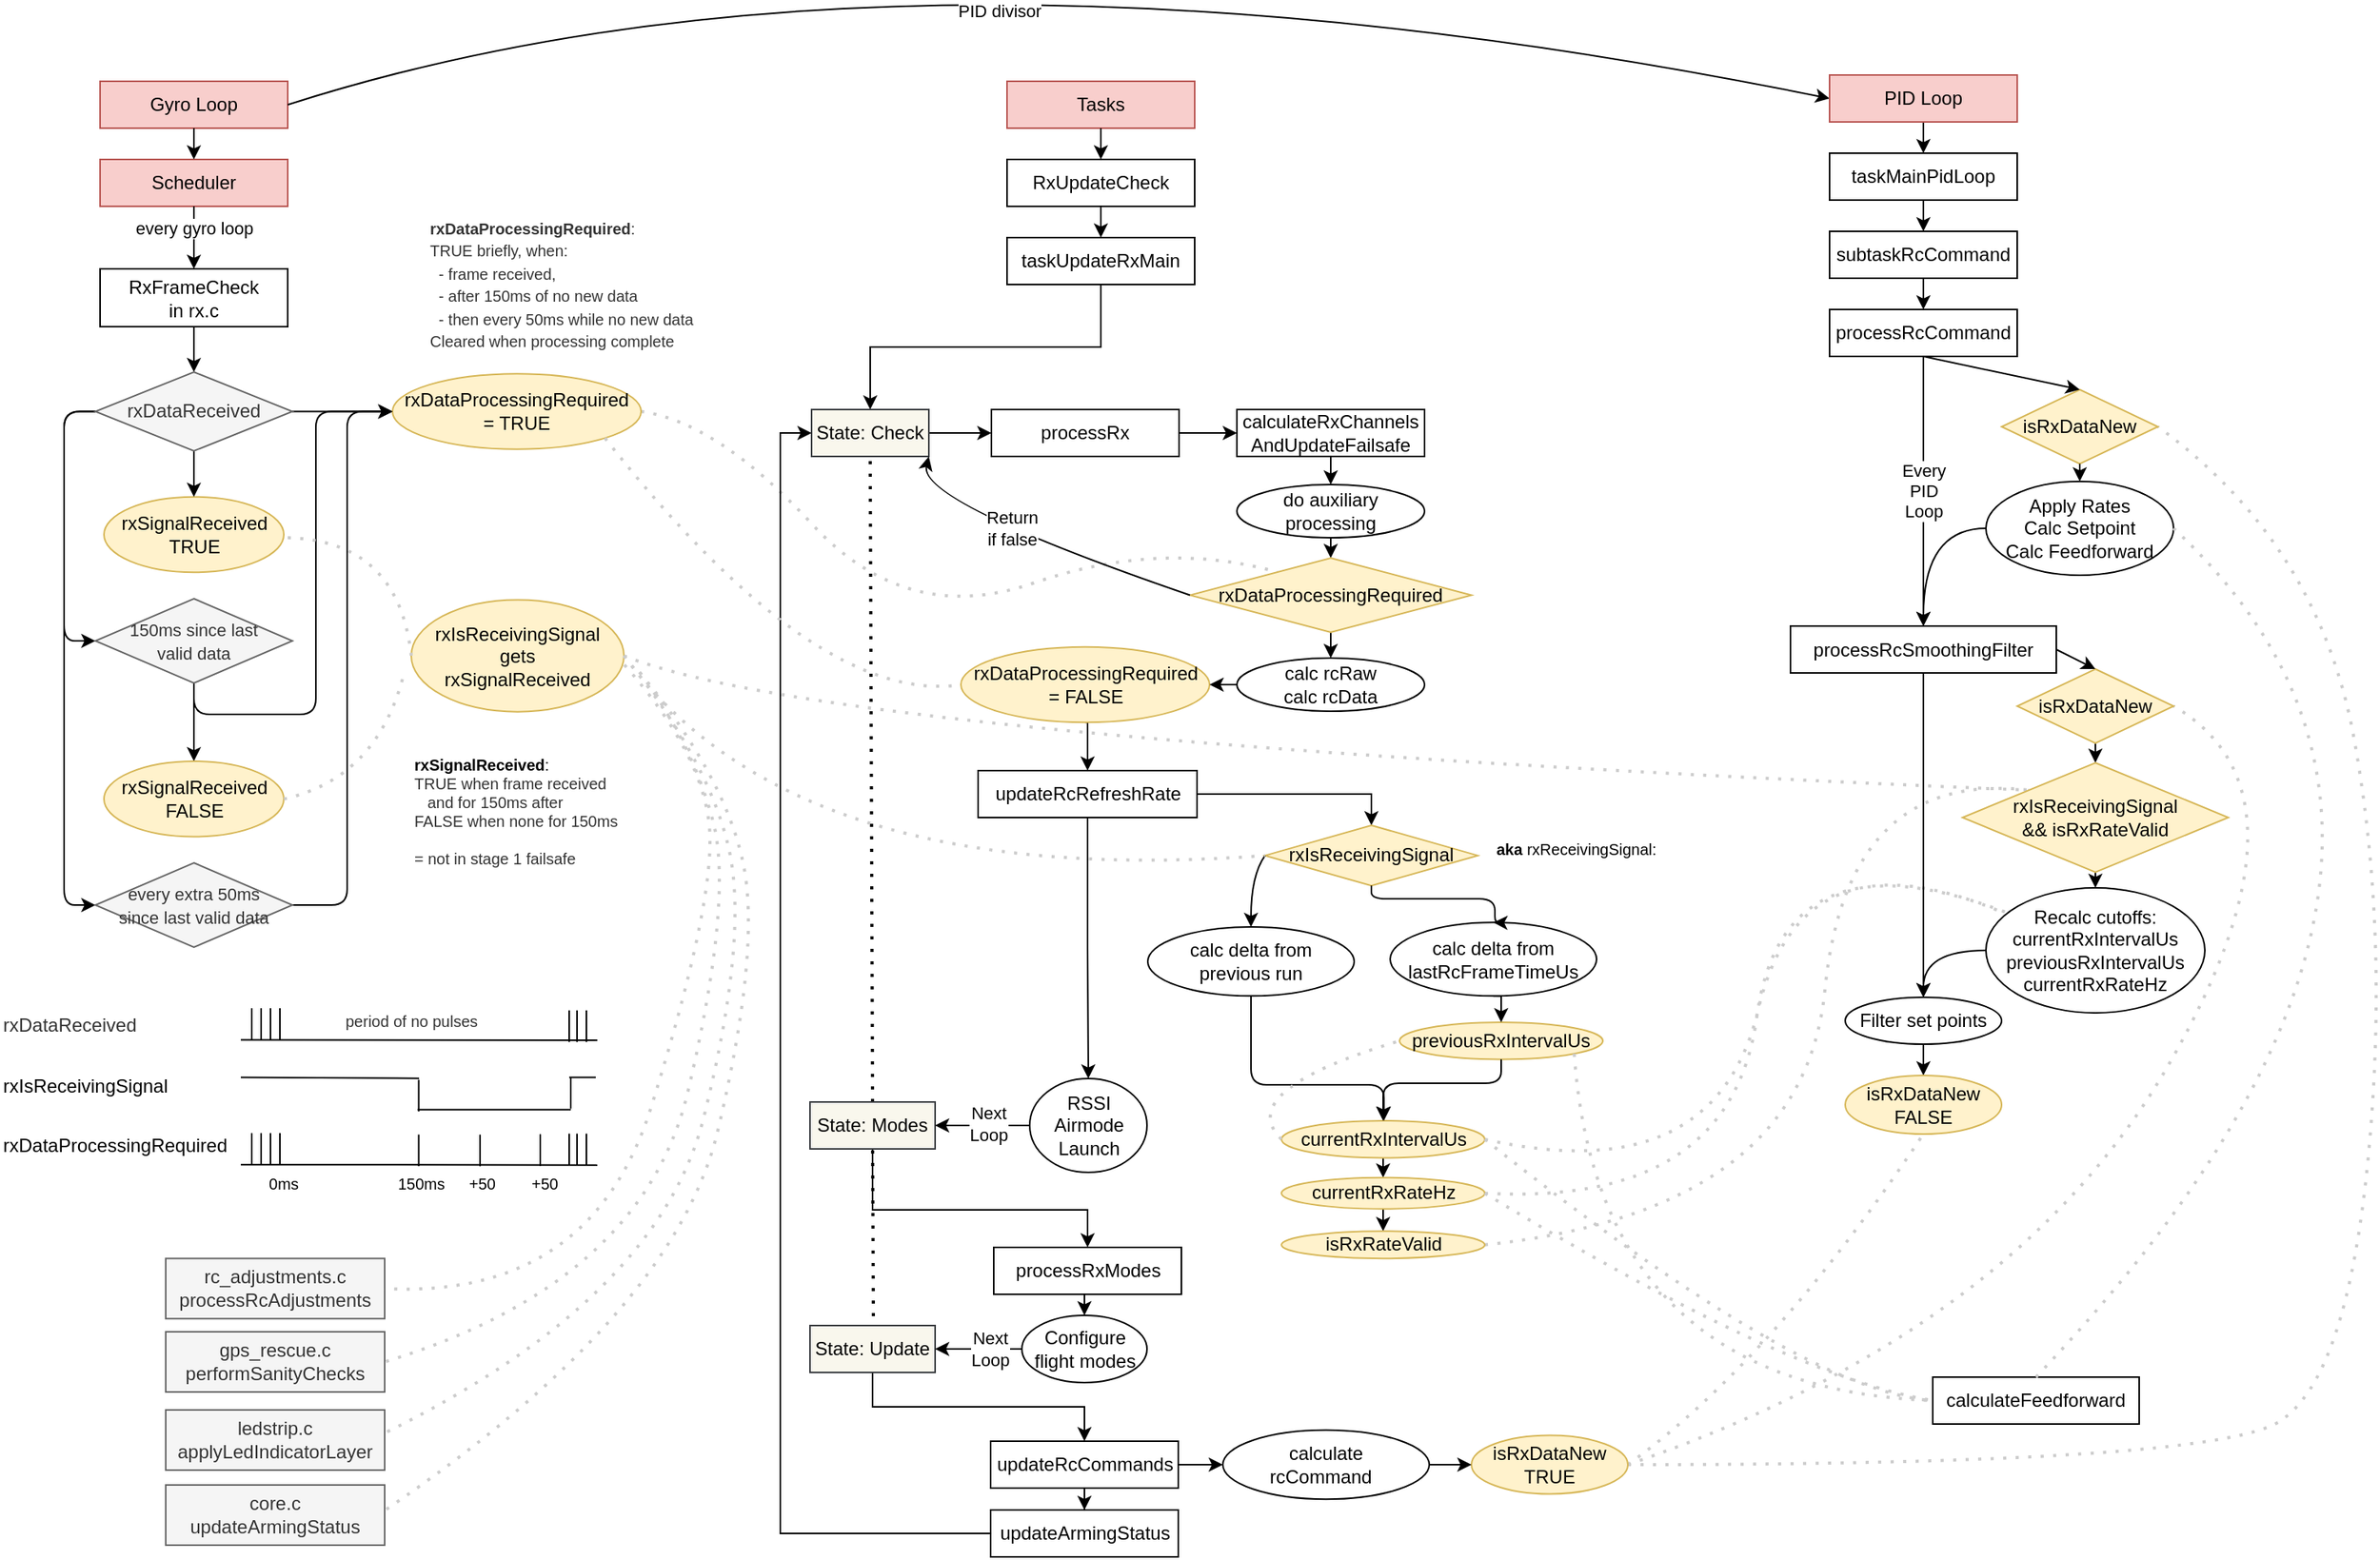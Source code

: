 <mxfile version="24.0.7" type="github">
  <diagram name="Page-1" id="KMM8fj57TMUg_symu8iT">
    <mxGraphModel dx="2573" dy="1227" grid="1" gridSize="10" guides="1" tooltips="1" connect="1" arrows="1" fold="1" page="1" pageScale="1" pageWidth="827" pageHeight="1169" math="0" shadow="0">
      <root>
        <mxCell id="0" />
        <mxCell id="1" parent="0" />
        <mxCell id="TEQ-1widrODL8ZeIn-Gj-2" value="" style="endArrow=none;dashed=1;html=1;dashPattern=1 3;strokeWidth=2;rounded=0;entryX=0.311;entryY=0.189;entryDx=0;entryDy=0;curved=1;strokeColor=#CCCCCC;exitX=1;exitY=0.5;exitDx=0;exitDy=0;entryPerimeter=0;" edge="1" parent="1" source="TEQ-1widrODL8ZeIn-Gj-30" target="TEQ-1widrODL8ZeIn-Gj-47">
          <mxGeometry width="50" height="50" relative="1" as="geometry">
            <mxPoint x="384" y="222" as="sourcePoint" />
            <mxPoint x="680" y="342.5" as="targetPoint" />
            <Array as="points">
              <mxPoint x="445" y="298" />
              <mxPoint x="566" y="429" />
              <mxPoint x="728" y="373" />
            </Array>
          </mxGeometry>
        </mxCell>
        <mxCell id="TEQ-1widrODL8ZeIn-Gj-3" value="Gyro Loop" style="rounded=0;whiteSpace=wrap;html=1;fillColor=#f8cecc;strokeColor=#b85450;" vertex="1" parent="1">
          <mxGeometry x="50" y="80" width="120" height="30" as="geometry" />
        </mxCell>
        <mxCell id="TEQ-1widrODL8ZeIn-Gj-4" value="" style="endArrow=classic;html=1;rounded=0;exitX=1;exitY=0.5;exitDx=0;exitDy=0;entryX=0;entryY=0.5;entryDx=0;entryDy=0;curved=1;" edge="1" parent="1" source="TEQ-1widrODL8ZeIn-Gj-3" target="TEQ-1widrODL8ZeIn-Gj-101">
          <mxGeometry relative="1" as="geometry">
            <mxPoint x="370" y="460" as="sourcePoint" />
            <mxPoint x="470" y="460" as="targetPoint" />
            <Array as="points">
              <mxPoint x="560" y="-30" />
            </Array>
          </mxGeometry>
        </mxCell>
        <mxCell id="TEQ-1widrODL8ZeIn-Gj-5" value="PID divisor" style="edgeLabel;resizable=0;html=1;;align=center;verticalAlign=middle;" connectable="0" vertex="1" parent="TEQ-1widrODL8ZeIn-Gj-4">
          <mxGeometry relative="1" as="geometry">
            <mxPoint x="-33" y="45" as="offset" />
          </mxGeometry>
        </mxCell>
        <mxCell id="TEQ-1widrODL8ZeIn-Gj-6" style="edgeStyle=orthogonalEdgeStyle;rounded=0;orthogonalLoop=1;jettySize=auto;html=1;exitX=0.5;exitY=1;exitDx=0;exitDy=0;" edge="1" parent="1" source="TEQ-1widrODL8ZeIn-Gj-3" target="TEQ-1widrODL8ZeIn-Gj-3">
          <mxGeometry relative="1" as="geometry" />
        </mxCell>
        <mxCell id="TEQ-1widrODL8ZeIn-Gj-7" value="Scheduler" style="rounded=0;whiteSpace=wrap;html=1;fillColor=#f8cecc;strokeColor=#b85450;" vertex="1" parent="1">
          <mxGeometry x="50" y="130" width="120" height="30" as="geometry" />
        </mxCell>
        <mxCell id="TEQ-1widrODL8ZeIn-Gj-8" value="" style="endArrow=classic;html=1;rounded=0;exitX=0.5;exitY=1;exitDx=0;exitDy=0;entryX=0.5;entryY=0;entryDx=0;entryDy=0;" edge="1" parent="1" source="TEQ-1widrODL8ZeIn-Gj-3" target="TEQ-1widrODL8ZeIn-Gj-7">
          <mxGeometry relative="1" as="geometry">
            <mxPoint x="370" y="460" as="sourcePoint" />
            <mxPoint x="470" y="460" as="targetPoint" />
          </mxGeometry>
        </mxCell>
        <mxCell id="TEQ-1widrODL8ZeIn-Gj-9" value="&lt;span style=&quot;caret-color: rgb(0, 0, 0); color: rgb(0, 0, 0); font-family: Helvetica; font-size: 11px; font-style: normal; font-variant-caps: normal; font-weight: 400; letter-spacing: normal; orphans: auto; text-align: center; text-indent: 0px; text-transform: none; white-space: nowrap; widows: auto; word-spacing: 0px; -webkit-text-stroke-width: 0px; background-color: rgb(255, 255, 255); text-decoration: none; display: inline !important; float: none;&quot;&gt;every gyro loop&lt;/span&gt;" style="endArrow=classic;html=1;rounded=0;exitX=0.5;exitY=1;exitDx=0;exitDy=0;entryX=0.5;entryY=0;entryDx=0;entryDy=0;" edge="1" parent="1" source="TEQ-1widrODL8ZeIn-Gj-7" target="TEQ-1widrODL8ZeIn-Gj-11">
          <mxGeometry x="-0.333" relative="1" as="geometry">
            <mxPoint x="370" y="460" as="sourcePoint" />
            <mxPoint x="110" y="200" as="targetPoint" />
            <Array as="points" />
            <mxPoint as="offset" />
          </mxGeometry>
        </mxCell>
        <mxCell id="TEQ-1widrODL8ZeIn-Gj-10" style="edgeStyle=orthogonalEdgeStyle;rounded=0;orthogonalLoop=1;jettySize=auto;html=1;exitX=0.5;exitY=1;exitDx=0;exitDy=0;" edge="1" parent="1" source="TEQ-1widrODL8ZeIn-Gj-11" target="TEQ-1widrODL8ZeIn-Gj-35">
          <mxGeometry relative="1" as="geometry" />
        </mxCell>
        <mxCell id="TEQ-1widrODL8ZeIn-Gj-11" value="RxFrameCheck&lt;div&gt;in rx.c&lt;/div&gt;" style="rounded=0;whiteSpace=wrap;html=1;" vertex="1" parent="1">
          <mxGeometry x="50" y="200" width="120" height="37" as="geometry" />
        </mxCell>
        <mxCell id="TEQ-1widrODL8ZeIn-Gj-12" value="&lt;span style=&quot;text-align: center; font-size: 10px;&quot;&gt;&lt;b&gt;rxSignalReceived&lt;/b&gt;:&lt;/span&gt;&lt;div&gt;&lt;span style=&quot;caret-color: rgb(51, 51, 51); color: rgb(51, 51, 51); font-family: Helvetica; font-style: normal; font-variant-caps: normal; font-weight: 400; letter-spacing: normal; text-indent: 0px; text-transform: none; white-space: normal; word-spacing: 0px; -webkit-text-stroke-width: 0px; text-decoration: none; font-size: 10px;&quot;&gt;TRUE when frame received&lt;/span&gt;&lt;div style=&quot;caret-color: rgb(51, 51, 51); color: rgb(51, 51, 51); font-family: Helvetica; font-style: normal; font-variant-caps: normal; font-weight: 400; letter-spacing: normal; text-indent: 0px; text-transform: none; white-space: normal; word-spacing: 0px; -webkit-text-stroke-width: 0px; text-decoration: none; font-size: 10px;&quot;&gt;&amp;nbsp; &amp;nbsp;and for 150ms after&lt;/div&gt;&lt;div style=&quot;caret-color: rgb(51, 51, 51); color: rgb(51, 51, 51); font-family: Helvetica; font-style: normal; font-variant-caps: normal; font-weight: 400; letter-spacing: normal; text-indent: 0px; text-transform: none; white-space: normal; word-spacing: 0px; -webkit-text-stroke-width: 0px; text-decoration: none; font-size: 10px;&quot;&gt;FALSE when none for 150ms&lt;/div&gt;&lt;/div&gt;&lt;div style=&quot;caret-color: rgb(51, 51, 51); color: rgb(51, 51, 51); font-family: Helvetica; font-style: normal; font-variant-caps: normal; font-weight: 400; letter-spacing: normal; text-indent: 0px; text-transform: none; white-space: normal; word-spacing: 0px; -webkit-text-stroke-width: 0px; text-decoration: none; font-size: 10px;&quot;&gt;&lt;br&gt;&lt;/div&gt;&lt;div style=&quot;caret-color: rgb(51, 51, 51); color: rgb(51, 51, 51); font-family: Helvetica; font-style: normal; font-variant-caps: normal; font-weight: 400; letter-spacing: normal; text-indent: 0px; text-transform: none; white-space: normal; word-spacing: 0px; -webkit-text-stroke-width: 0px; text-decoration: none; font-size: 10px;&quot;&gt;= not in stage 1 failsafe&lt;/div&gt;" style="text;whiteSpace=wrap;html=1;align=left;fontSize=10;" vertex="1" parent="1">
          <mxGeometry x="249" y="505" width="173" height="105" as="geometry" />
        </mxCell>
        <mxCell id="TEQ-1widrODL8ZeIn-Gj-13" value="&lt;span style=&quot;caret-color: rgb(51, 51, 51); color: rgb(51, 51, 51); font-family: Helvetica; font-style: normal; font-variant-caps: normal; letter-spacing: normal; text-align: center; text-indent: 0px; text-transform: none; white-space: normal; word-spacing: 0px; -webkit-text-stroke-width: 0px; text-decoration: none; font-size: 10px;&quot;&gt;&lt;b&gt;rxDataProcessingRequired&lt;/b&gt;&lt;/span&gt;&lt;span style=&quot;caret-color: rgb(51, 51, 51); color: rgb(51, 51, 51); font-family: Helvetica; font-style: normal; font-variant-caps: normal; font-weight: 400; letter-spacing: normal; orphans: auto; text-align: center; text-indent: 0px; text-transform: none; white-space: normal; widows: auto; word-spacing: 0px; -webkit-text-stroke-width: 0px; text-decoration: none; font-size: 10px;&quot;&gt;:&lt;/span&gt;&lt;div&gt;&lt;span style=&quot;caret-color: rgb(51, 51, 51); color: rgb(51, 51, 51); font-family: Helvetica; font-style: normal; font-variant-caps: normal; font-weight: 400; letter-spacing: normal; orphans: auto; text-align: center; text-indent: 0px; text-transform: none; white-space: normal; widows: auto; word-spacing: 0px; -webkit-text-stroke-width: 0px; text-decoration: none; font-size: 10px;&quot;&gt;TRUE briefly, when:&lt;/span&gt;&lt;div&gt;&lt;span style=&quot;caret-color: rgb(51, 51, 51); color: rgb(51, 51, 51); font-family: Helvetica; font-style: normal; font-variant-caps: normal; font-weight: 400; letter-spacing: normal; orphans: auto; text-align: center; text-indent: 0px; text-transform: none; white-space: normal; widows: auto; word-spacing: 0px; -webkit-text-stroke-width: 0px; text-decoration: none; font-size: 10px;&quot;&gt;&amp;nbsp; - frame received,&lt;br&gt;&lt;/span&gt;&lt;div&gt;&lt;span style=&quot;caret-color: rgb(51, 51, 51); color: rgb(51, 51, 51); font-family: Helvetica; font-style: normal; font-variant-caps: normal; font-weight: 400; letter-spacing: normal; orphans: auto; text-align: center; text-indent: 0px; text-transform: none; white-space: normal; widows: auto; word-spacing: 0px; -webkit-text-stroke-width: 0px; text-decoration: none; font-size: 10px;&quot;&gt;&amp;nbsp; - after 150ms of no new data&lt;/span&gt;&lt;/div&gt;&lt;div&gt;&lt;span style=&quot;caret-color: rgb(51, 51, 51); color: rgb(51, 51, 51); font-family: Helvetica; font-style: normal; font-variant-caps: normal; font-weight: 400; letter-spacing: normal; orphans: auto; text-align: center; text-indent: 0px; text-transform: none; white-space: normal; widows: auto; word-spacing: 0px; -webkit-text-stroke-width: 0px; text-decoration: none; font-size: 10px;&quot;&gt;&amp;nbsp; - then every 50ms while no new data&lt;/span&gt;&lt;/div&gt;&lt;/div&gt;&lt;div&gt;&lt;span style=&quot;caret-color: rgb(51, 51, 51); color: rgb(51, 51, 51); font-family: Helvetica; font-style: normal; font-variant-caps: normal; font-weight: 400; letter-spacing: normal; orphans: auto; text-align: center; text-indent: 0px; text-transform: none; white-space: normal; widows: auto; word-spacing: 0px; -webkit-text-stroke-width: 0px; text-decoration: none; font-size: 10px;&quot;&gt;Cleared when processing complete&lt;/span&gt;&lt;/div&gt;&lt;/div&gt;" style="text;whiteSpace=wrap;html=1;" vertex="1" parent="1">
          <mxGeometry x="259" y="160" width="180" height="85" as="geometry" />
        </mxCell>
        <mxCell id="TEQ-1widrODL8ZeIn-Gj-14" value="Tasks" style="rounded=0;whiteSpace=wrap;html=1;fillColor=#f8cecc;strokeColor=#b85450;" vertex="1" parent="1">
          <mxGeometry x="630" y="80" width="120" height="30" as="geometry" />
        </mxCell>
        <mxCell id="TEQ-1widrODL8ZeIn-Gj-15" value="RxUpdateCheck" style="rounded=0;whiteSpace=wrap;html=1;" vertex="1" parent="1">
          <mxGeometry x="630" y="130" width="120" height="30" as="geometry" />
        </mxCell>
        <mxCell id="TEQ-1widrODL8ZeIn-Gj-16" style="edgeStyle=orthogonalEdgeStyle;rounded=0;orthogonalLoop=1;jettySize=auto;html=1;exitX=0.5;exitY=1;exitDx=0;exitDy=0;entryX=0.5;entryY=0;entryDx=0;entryDy=0;" edge="1" parent="1" source="TEQ-1widrODL8ZeIn-Gj-17" target="TEQ-1widrODL8ZeIn-Gj-21">
          <mxGeometry relative="1" as="geometry" />
        </mxCell>
        <mxCell id="TEQ-1widrODL8ZeIn-Gj-17" value="taskUpdateRxMain" style="rounded=0;whiteSpace=wrap;html=1;" vertex="1" parent="1">
          <mxGeometry x="630" y="180" width="120" height="30" as="geometry" />
        </mxCell>
        <mxCell id="TEQ-1widrODL8ZeIn-Gj-18" value="" style="endArrow=classic;html=1;rounded=0;exitX=0.5;exitY=1;exitDx=0;exitDy=0;entryX=0.5;entryY=0;entryDx=0;entryDy=0;" edge="1" parent="1" source="TEQ-1widrODL8ZeIn-Gj-14" target="TEQ-1widrODL8ZeIn-Gj-15">
          <mxGeometry relative="1" as="geometry">
            <mxPoint x="270" y="60" as="sourcePoint" />
            <mxPoint x="270" y="90" as="targetPoint" />
          </mxGeometry>
        </mxCell>
        <mxCell id="TEQ-1widrODL8ZeIn-Gj-19" value="" style="endArrow=classic;html=1;rounded=0;entryX=0.5;entryY=0;entryDx=0;entryDy=0;exitX=0.5;exitY=1;exitDx=0;exitDy=0;" edge="1" parent="1" source="TEQ-1widrODL8ZeIn-Gj-15" target="TEQ-1widrODL8ZeIn-Gj-17">
          <mxGeometry relative="1" as="geometry">
            <mxPoint x="710" y="120" as="sourcePoint" />
            <mxPoint x="700" y="140" as="targetPoint" />
          </mxGeometry>
        </mxCell>
        <mxCell id="TEQ-1widrODL8ZeIn-Gj-20" style="edgeStyle=orthogonalEdgeStyle;rounded=0;orthogonalLoop=1;jettySize=auto;html=1;exitX=1;exitY=0.5;exitDx=0;exitDy=0;entryX=0;entryY=0.5;entryDx=0;entryDy=0;" edge="1" parent="1" source="TEQ-1widrODL8ZeIn-Gj-21" target="TEQ-1widrODL8ZeIn-Gj-23">
          <mxGeometry relative="1" as="geometry" />
        </mxCell>
        <mxCell id="TEQ-1widrODL8ZeIn-Gj-21" value="State: Check" style="rounded=0;whiteSpace=wrap;html=1;fillColor=#f9f7ed;strokeColor=#36393d;" vertex="1" parent="1">
          <mxGeometry x="505" y="290" width="75" height="30" as="geometry" />
        </mxCell>
        <mxCell id="TEQ-1widrODL8ZeIn-Gj-22" style="edgeStyle=orthogonalEdgeStyle;rounded=0;orthogonalLoop=1;jettySize=auto;html=1;exitX=1;exitY=0.5;exitDx=0;exitDy=0;entryX=0;entryY=0.5;entryDx=0;entryDy=0;" edge="1" parent="1" source="TEQ-1widrODL8ZeIn-Gj-23" target="TEQ-1widrODL8ZeIn-Gj-43">
          <mxGeometry relative="1" as="geometry" />
        </mxCell>
        <mxCell id="TEQ-1widrODL8ZeIn-Gj-23" value="processRx" style="rounded=0;whiteSpace=wrap;html=1;" vertex="1" parent="1">
          <mxGeometry x="620" y="290" width="120" height="30" as="geometry" />
        </mxCell>
        <mxCell id="TEQ-1widrODL8ZeIn-Gj-24" value="" style="endArrow=none;dashed=1;html=1;dashPattern=1 3;strokeWidth=2;rounded=0;exitX=0.5;exitY=0;exitDx=0;exitDy=0;entryX=0.5;entryY=1;entryDx=0;entryDy=0;" edge="1" parent="1" source="TEQ-1widrODL8ZeIn-Gj-69" target="TEQ-1widrODL8ZeIn-Gj-21">
          <mxGeometry width="50" height="50" relative="1" as="geometry">
            <mxPoint x="764" y="514" as="sourcePoint" />
            <mxPoint x="814" y="464" as="targetPoint" />
          </mxGeometry>
        </mxCell>
        <mxCell id="TEQ-1widrODL8ZeIn-Gj-25" style="edgeStyle=orthogonalEdgeStyle;rounded=0;orthogonalLoop=1;jettySize=auto;html=1;exitX=0;exitY=0.5;exitDx=0;exitDy=0;entryX=0;entryY=0.5;entryDx=0;entryDy=0;" edge="1" parent="1" source="TEQ-1widrODL8ZeIn-Gj-84" target="TEQ-1widrODL8ZeIn-Gj-21">
          <mxGeometry relative="1" as="geometry" />
        </mxCell>
        <mxCell id="TEQ-1widrODL8ZeIn-Gj-26" value="" style="endArrow=none;dashed=1;html=1;dashPattern=1 3;strokeWidth=2;rounded=0;exitX=1;exitY=0.5;exitDx=0;exitDy=0;curved=1;strokeColor=#CCCCCC;entryX=1;entryY=0.5;entryDx=0;entryDy=0;" edge="1" parent="1" source="TEQ-1widrODL8ZeIn-Gj-85" target="TEQ-1widrODL8ZeIn-Gj-107">
          <mxGeometry width="50" height="50" relative="1" as="geometry">
            <mxPoint x="1010" y="590" as="sourcePoint" />
            <mxPoint x="1335" y="309" as="targetPoint" />
            <Array as="points">
              <mxPoint x="1400" y="965" />
              <mxPoint x="1487" y="910" />
              <mxPoint x="1514" y="626" />
              <mxPoint x="1469" y="376" />
            </Array>
          </mxGeometry>
        </mxCell>
        <mxCell id="TEQ-1widrODL8ZeIn-Gj-27" value="" style="endArrow=none;dashed=1;html=1;dashPattern=1 3;strokeWidth=2;rounded=0;entryX=1;entryY=0.5;entryDx=0;entryDy=0;curved=1;strokeColor=#CCCCCC;exitX=1;exitY=0.5;exitDx=0;exitDy=0;" edge="1" parent="1" source="TEQ-1widrODL8ZeIn-Gj-85" target="TEQ-1widrODL8ZeIn-Gj-119">
          <mxGeometry width="50" height="50" relative="1" as="geometry">
            <mxPoint x="920" y="852" as="sourcePoint" />
            <mxPoint x="1300" y="315" as="targetPoint" />
            <Array as="points">
              <mxPoint x="1275" y="880" />
              <mxPoint x="1472" y="536" />
            </Array>
          </mxGeometry>
        </mxCell>
        <mxCell id="TEQ-1widrODL8ZeIn-Gj-28" value="" style="endArrow=none;dashed=1;html=1;dashPattern=1 3;strokeWidth=2;rounded=0;entryX=0.5;entryY=1;entryDx=0;entryDy=0;curved=1;strokeColor=#CCCCCC;exitX=1;exitY=0.5;exitDx=0;exitDy=0;" edge="1" parent="1" source="TEQ-1widrODL8ZeIn-Gj-85" target="TEQ-1widrODL8ZeIn-Gj-110">
          <mxGeometry width="50" height="50" relative="1" as="geometry">
            <mxPoint x="930" y="862" as="sourcePoint" />
            <mxPoint x="1310" y="494" as="targetPoint" />
            <Array as="points">
              <mxPoint x="1119" y="899" />
            </Array>
          </mxGeometry>
        </mxCell>
        <mxCell id="TEQ-1widrODL8ZeIn-Gj-29" value="rxSignalReceived&lt;div&gt;TRUE&lt;/div&gt;" style="ellipse;whiteSpace=wrap;html=1;fillColor=#fff2cc;strokeColor=#d6b656;" vertex="1" parent="1">
          <mxGeometry x="52.5" y="345.87" width="115" height="48.25" as="geometry" />
        </mxCell>
        <mxCell id="TEQ-1widrODL8ZeIn-Gj-30" value="rxDataProcessingRequired&lt;div&gt;= TRUE&lt;/div&gt;" style="ellipse;whiteSpace=wrap;html=1;fillColor=#fff2cc;strokeColor=#d6b656;" vertex="1" parent="1">
          <mxGeometry x="237" y="267.13" width="159" height="48.25" as="geometry" />
        </mxCell>
        <mxCell id="TEQ-1widrODL8ZeIn-Gj-31" style="edgeStyle=orthogonalEdgeStyle;rounded=0;orthogonalLoop=1;jettySize=auto;html=1;exitX=0.5;exitY=1;exitDx=0;exitDy=0;entryX=0.5;entryY=0;entryDx=0;entryDy=0;" edge="1" parent="1" source="TEQ-1widrODL8ZeIn-Gj-35" target="TEQ-1widrODL8ZeIn-Gj-29">
          <mxGeometry relative="1" as="geometry" />
        </mxCell>
        <mxCell id="TEQ-1widrODL8ZeIn-Gj-32" style="edgeStyle=orthogonalEdgeStyle;rounded=1;orthogonalLoop=1;jettySize=auto;html=1;exitX=0;exitY=0.5;exitDx=0;exitDy=0;entryX=0;entryY=0.5;entryDx=0;entryDy=0;curved=0;" edge="1" parent="1" source="TEQ-1widrODL8ZeIn-Gj-35" target="TEQ-1widrODL8ZeIn-Gj-38">
          <mxGeometry relative="1" as="geometry" />
        </mxCell>
        <mxCell id="TEQ-1widrODL8ZeIn-Gj-33" style="edgeStyle=orthogonalEdgeStyle;rounded=0;orthogonalLoop=1;jettySize=auto;html=1;exitX=1;exitY=0.5;exitDx=0;exitDy=0;entryX=0;entryY=0.5;entryDx=0;entryDy=0;" edge="1" parent="1" source="TEQ-1widrODL8ZeIn-Gj-35" target="TEQ-1widrODL8ZeIn-Gj-30">
          <mxGeometry relative="1" as="geometry" />
        </mxCell>
        <mxCell id="TEQ-1widrODL8ZeIn-Gj-34" style="edgeStyle=orthogonalEdgeStyle;rounded=1;orthogonalLoop=1;jettySize=auto;html=1;exitX=0;exitY=0.5;exitDx=0;exitDy=0;entryX=0;entryY=0.5;entryDx=0;entryDy=0;curved=0;" edge="1" parent="1" source="TEQ-1widrODL8ZeIn-Gj-35" target="TEQ-1widrODL8ZeIn-Gj-41">
          <mxGeometry relative="1" as="geometry" />
        </mxCell>
        <mxCell id="TEQ-1widrODL8ZeIn-Gj-35" value="rxDataReceived" style="rhombus;whiteSpace=wrap;html=1;fillColor=#f5f5f5;fontColor=#333333;strokeColor=#666666;" vertex="1" parent="1">
          <mxGeometry x="47" y="266" width="126" height="50.5" as="geometry" />
        </mxCell>
        <mxCell id="TEQ-1widrODL8ZeIn-Gj-36" style="edgeStyle=orthogonalEdgeStyle;rounded=1;orthogonalLoop=1;jettySize=auto;html=1;exitX=0.5;exitY=1;exitDx=0;exitDy=0;entryX=0;entryY=0.5;entryDx=0;entryDy=0;curved=0;" edge="1" parent="1" source="TEQ-1widrODL8ZeIn-Gj-38" target="TEQ-1widrODL8ZeIn-Gj-30">
          <mxGeometry relative="1" as="geometry">
            <Array as="points">
              <mxPoint x="110" y="485" />
              <mxPoint x="188" y="485" />
              <mxPoint x="188" y="291" />
            </Array>
          </mxGeometry>
        </mxCell>
        <mxCell id="TEQ-1widrODL8ZeIn-Gj-37" style="edgeStyle=orthogonalEdgeStyle;rounded=0;orthogonalLoop=1;jettySize=auto;html=1;exitX=0.5;exitY=1;exitDx=0;exitDy=0;entryX=0.5;entryY=0;entryDx=0;entryDy=0;" edge="1" parent="1" source="TEQ-1widrODL8ZeIn-Gj-38" target="TEQ-1widrODL8ZeIn-Gj-39">
          <mxGeometry relative="1" as="geometry" />
        </mxCell>
        <mxCell id="TEQ-1widrODL8ZeIn-Gj-38" value="&lt;span style=&quot;font-size: 11px; white-space: nowrap;&quot;&gt;150ms since last&lt;/span&gt;&lt;div&gt;&lt;span style=&quot;font-size: 11px; white-space: nowrap;&quot;&gt;valid data&lt;/span&gt;&lt;/div&gt;" style="rhombus;whiteSpace=wrap;html=1;fillColor=#f5f5f5;strokeColor=#666666;fontColor=#333333;" vertex="1" parent="1">
          <mxGeometry x="47" y="411" width="126" height="54" as="geometry" />
        </mxCell>
        <mxCell id="TEQ-1widrODL8ZeIn-Gj-39" value="rxSignalReceived&lt;div&gt;FALSE&lt;/div&gt;" style="ellipse;whiteSpace=wrap;html=1;fillColor=#fff2cc;strokeColor=#d6b656;" vertex="1" parent="1">
          <mxGeometry x="52.5" y="515" width="115" height="48.25" as="geometry" />
        </mxCell>
        <mxCell id="TEQ-1widrODL8ZeIn-Gj-40" style="edgeStyle=orthogonalEdgeStyle;rounded=1;orthogonalLoop=1;jettySize=auto;html=1;exitX=1;exitY=0.5;exitDx=0;exitDy=0;entryX=0;entryY=0.5;entryDx=0;entryDy=0;curved=0;" edge="1" parent="1" source="TEQ-1widrODL8ZeIn-Gj-41" target="TEQ-1widrODL8ZeIn-Gj-30">
          <mxGeometry relative="1" as="geometry">
            <Array as="points">
              <mxPoint x="208" y="607" />
              <mxPoint x="208" y="291" />
            </Array>
          </mxGeometry>
        </mxCell>
        <mxCell id="TEQ-1widrODL8ZeIn-Gj-41" value="&lt;span style=&quot;font-size: 11px; text-wrap-mode: nowrap;&quot;&gt;every extra 50ms&lt;/span&gt;&lt;div&gt;&lt;span style=&quot;font-size: 11px; text-wrap-mode: nowrap;&quot;&gt;since last valid data&lt;/span&gt;&lt;/div&gt;" style="rhombus;whiteSpace=wrap;html=1;fillColor=#f5f5f5;strokeColor=#666666;fontColor=#333333;" vertex="1" parent="1">
          <mxGeometry x="47" y="580" width="126" height="54" as="geometry" />
        </mxCell>
        <mxCell id="TEQ-1widrODL8ZeIn-Gj-42" style="edgeStyle=orthogonalEdgeStyle;rounded=0;orthogonalLoop=1;jettySize=auto;html=1;exitX=0.5;exitY=1;exitDx=0;exitDy=0;entryX=0.5;entryY=0;entryDx=0;entryDy=0;" edge="1" parent="1" source="TEQ-1widrODL8ZeIn-Gj-43" target="TEQ-1widrODL8ZeIn-Gj-45">
          <mxGeometry relative="1" as="geometry" />
        </mxCell>
        <mxCell id="TEQ-1widrODL8ZeIn-Gj-43" value="calculateRxChannels&lt;div&gt;AndUpdateFailsafe&lt;/div&gt;" style="rounded=0;whiteSpace=wrap;html=1;" vertex="1" parent="1">
          <mxGeometry x="777" y="290" width="120" height="30" as="geometry" />
        </mxCell>
        <mxCell id="TEQ-1widrODL8ZeIn-Gj-44" style="edgeStyle=orthogonalEdgeStyle;rounded=0;orthogonalLoop=1;jettySize=auto;html=1;exitX=0.5;exitY=1;exitDx=0;exitDy=0;entryX=0.5;entryY=0;entryDx=0;entryDy=0;" edge="1" parent="1" source="TEQ-1widrODL8ZeIn-Gj-45" target="TEQ-1widrODL8ZeIn-Gj-47">
          <mxGeometry relative="1" as="geometry" />
        </mxCell>
        <mxCell id="TEQ-1widrODL8ZeIn-Gj-45" value="do auxiliary&lt;div&gt;processing&lt;/div&gt;" style="ellipse;whiteSpace=wrap;html=1;" vertex="1" parent="1">
          <mxGeometry x="777" y="338" width="120" height="34" as="geometry" />
        </mxCell>
        <mxCell id="TEQ-1widrODL8ZeIn-Gj-46" style="edgeStyle=orthogonalEdgeStyle;rounded=0;orthogonalLoop=1;jettySize=auto;html=1;exitX=0.5;exitY=1;exitDx=0;exitDy=0;entryX=0.5;entryY=0;entryDx=0;entryDy=0;" edge="1" parent="1" source="TEQ-1widrODL8ZeIn-Gj-47" target="TEQ-1widrODL8ZeIn-Gj-53">
          <mxGeometry relative="1" as="geometry" />
        </mxCell>
        <mxCell id="TEQ-1widrODL8ZeIn-Gj-47" value="rxDataProcessingRequired" style="rhombus;whiteSpace=wrap;html=1;fillColor=#fff2cc;strokeColor=#d6b656;" vertex="1" parent="1">
          <mxGeometry x="747" y="385" width="180" height="47.5" as="geometry" />
        </mxCell>
        <mxCell id="TEQ-1widrODL8ZeIn-Gj-48" value="" style="endArrow=classic;html=1;rounded=0;exitX=0;exitY=0.5;exitDx=0;exitDy=0;curved=1;entryX=1;entryY=1;entryDx=0;entryDy=0;" edge="1" parent="1" source="TEQ-1widrODL8ZeIn-Gj-47" target="TEQ-1widrODL8ZeIn-Gj-21">
          <mxGeometry relative="1" as="geometry">
            <mxPoint x="760" y="409" as="sourcePoint" />
            <mxPoint x="750" y="363" as="targetPoint" />
            <Array as="points">
              <mxPoint x="573" y="349" />
            </Array>
          </mxGeometry>
        </mxCell>
        <mxCell id="TEQ-1widrODL8ZeIn-Gj-49" value="Return&lt;div&gt;if false&lt;/div&gt;" style="edgeLabel;html=1;align=center;verticalAlign=middle;resizable=0;points=[];" connectable="0" vertex="1" parent="TEQ-1widrODL8ZeIn-Gj-48">
          <mxGeometry x="0.143" y="-4" relative="1" as="geometry">
            <mxPoint as="offset" />
          </mxGeometry>
        </mxCell>
        <mxCell id="TEQ-1widrODL8ZeIn-Gj-50" style="edgeStyle=orthogonalEdgeStyle;rounded=0;orthogonalLoop=1;jettySize=auto;html=1;exitX=0.5;exitY=1;exitDx=0;exitDy=0;entryX=0.5;entryY=0;entryDx=0;entryDy=0;" edge="1" parent="1" source="TEQ-1widrODL8ZeIn-Gj-51" target="TEQ-1widrODL8ZeIn-Gj-74">
          <mxGeometry relative="1" as="geometry" />
        </mxCell>
        <mxCell id="TEQ-1widrODL8ZeIn-Gj-51" value="rxDataProcessingRequired&lt;div&gt;= FALSE&lt;/div&gt;" style="ellipse;whiteSpace=wrap;html=1;fillColor=#fff2cc;strokeColor=#d6b656;" vertex="1" parent="1">
          <mxGeometry x="600.5" y="441.87" width="159" height="48.25" as="geometry" />
        </mxCell>
        <mxCell id="TEQ-1widrODL8ZeIn-Gj-52" style="edgeStyle=orthogonalEdgeStyle;rounded=0;orthogonalLoop=1;jettySize=auto;html=1;exitX=0;exitY=0.5;exitDx=0;exitDy=0;entryX=1;entryY=0.5;entryDx=0;entryDy=0;" edge="1" parent="1" source="TEQ-1widrODL8ZeIn-Gj-53" target="TEQ-1widrODL8ZeIn-Gj-51">
          <mxGeometry relative="1" as="geometry" />
        </mxCell>
        <mxCell id="TEQ-1widrODL8ZeIn-Gj-53" value="&lt;div&gt;calc rcRaw&lt;/div&gt;&lt;div&gt;calc rcData&lt;/div&gt;" style="ellipse;whiteSpace=wrap;html=1;" vertex="1" parent="1">
          <mxGeometry x="777" y="449" width="120" height="34" as="geometry" />
        </mxCell>
        <mxCell id="TEQ-1widrODL8ZeIn-Gj-54" value="" style="endArrow=none;dashed=1;html=1;dashPattern=1 3;strokeWidth=2;rounded=0;entryX=0;entryY=0.5;entryDx=0;entryDy=0;curved=1;strokeColor=#CCCCCC;exitX=1;exitY=1;exitDx=0;exitDy=0;" edge="1" parent="1" source="TEQ-1widrODL8ZeIn-Gj-30" target="TEQ-1widrODL8ZeIn-Gj-51">
          <mxGeometry width="50" height="50" relative="1" as="geometry">
            <mxPoint x="448" y="712" as="sourcePoint" />
            <mxPoint x="667" y="458" as="targetPoint" />
            <Array as="points">
              <mxPoint x="508" y="480" />
            </Array>
          </mxGeometry>
        </mxCell>
        <mxCell id="TEQ-1widrODL8ZeIn-Gj-55" value="rxIsReceivingSignal&lt;br&gt;&lt;div&gt;gets&lt;/div&gt;&lt;div&gt;rxSignalReceived&lt;/div&gt;" style="ellipse;whiteSpace=wrap;html=1;fillColor=#fff2cc;strokeColor=#d6b656;" vertex="1" parent="1">
          <mxGeometry x="249" y="411.69" width="136" height="71.63" as="geometry" />
        </mxCell>
        <mxCell id="TEQ-1widrODL8ZeIn-Gj-56" value="" style="endArrow=none;dashed=1;html=1;dashPattern=1 3;strokeWidth=2;rounded=0;entryX=0;entryY=0.5;entryDx=0;entryDy=0;curved=1;strokeColor=#CCCCCC;exitX=1;exitY=0.5;exitDx=0;exitDy=0;" edge="1" parent="1" target="TEQ-1widrODL8ZeIn-Gj-55">
          <mxGeometry width="50" height="50" relative="1" as="geometry">
            <mxPoint x="170" y="372" as="sourcePoint" />
            <mxPoint x="577" y="475" as="targetPoint" />
            <Array as="points">
              <mxPoint x="241" y="374" />
            </Array>
          </mxGeometry>
        </mxCell>
        <mxCell id="TEQ-1widrODL8ZeIn-Gj-57" value="" style="endArrow=none;dashed=1;html=1;dashPattern=1 3;strokeWidth=2;rounded=0;entryX=-0.036;entryY=0.671;entryDx=0;entryDy=0;curved=1;strokeColor=#CCCCCC;exitX=1;exitY=0.5;exitDx=0;exitDy=0;entryPerimeter=0;" edge="1" parent="1" source="TEQ-1widrODL8ZeIn-Gj-39" target="TEQ-1widrODL8ZeIn-Gj-55">
          <mxGeometry width="50" height="50" relative="1" as="geometry">
            <mxPoint x="180" y="382" as="sourcePoint" />
            <mxPoint x="259" y="458" as="targetPoint" />
            <Array as="points">
              <mxPoint x="227" y="526" />
            </Array>
          </mxGeometry>
        </mxCell>
        <mxCell id="TEQ-1widrODL8ZeIn-Gj-58" value="" style="endArrow=none;dashed=1;html=1;dashPattern=1 3;strokeWidth=2;rounded=0;entryX=0;entryY=0;entryDx=0;entryDy=0;curved=1;strokeColor=#CCCCCC;exitX=1;exitY=0.5;exitDx=0;exitDy=0;" edge="1" parent="1" source="TEQ-1widrODL8ZeIn-Gj-55" target="TEQ-1widrODL8ZeIn-Gj-125">
          <mxGeometry width="50" height="50" relative="1" as="geometry">
            <mxPoint x="456.0" y="411.005" as="sourcePoint" />
            <mxPoint x="1257" y="518.5" as="targetPoint" />
            <Array as="points">
              <mxPoint x="520" y="502" />
            </Array>
          </mxGeometry>
        </mxCell>
        <mxCell id="TEQ-1widrODL8ZeIn-Gj-59" value="" style="endArrow=none;dashed=1;html=1;dashPattern=1 3;strokeWidth=2;rounded=0;entryX=0;entryY=0;entryDx=0;entryDy=0;curved=1;strokeColor=#CCCCCC;exitX=1;exitY=0.5;exitDx=0;exitDy=0;" edge="1" parent="1" source="TEQ-1widrODL8ZeIn-Gj-91" target="TEQ-1widrODL8ZeIn-Gj-125">
          <mxGeometry width="50" height="50" relative="1" as="geometry">
            <mxPoint x="948" y="747" as="sourcePoint" />
            <mxPoint x="1168" y="540" as="targetPoint" />
            <Array as="points">
              <mxPoint x="1139" y="803" />
              <mxPoint x="1167" y="520" />
            </Array>
          </mxGeometry>
        </mxCell>
        <mxCell id="TEQ-1widrODL8ZeIn-Gj-60" value="" style="endArrow=none;dashed=1;html=1;dashPattern=1 3;strokeWidth=2;rounded=0;entryX=0.094;entryY=0.197;entryDx=0;entryDy=0;curved=1;strokeColor=#CCCCCC;exitX=1;exitY=0.5;exitDx=0;exitDy=0;entryPerimeter=0;" edge="1" parent="1" source="TEQ-1widrODL8ZeIn-Gj-90" target="TEQ-1widrODL8ZeIn-Gj-122">
          <mxGeometry width="50" height="50" relative="1" as="geometry">
            <mxPoint x="946" y="834" as="sourcePoint" />
            <mxPoint x="1218" y="548" as="targetPoint" />
            <Array as="points">
              <mxPoint x="1093" y="800" />
              <mxPoint x="1126" y="557" />
            </Array>
          </mxGeometry>
        </mxCell>
        <mxCell id="TEQ-1widrODL8ZeIn-Gj-61" value="" style="endArrow=none;dashed=1;html=1;dashPattern=1 3;strokeWidth=2;rounded=0;entryX=0.077;entryY=0.197;entryDx=0;entryDy=0;curved=1;strokeColor=#CCCCCC;exitX=1;exitY=0.5;exitDx=0;exitDy=0;entryPerimeter=0;" edge="1" parent="1" source="TEQ-1widrODL8ZeIn-Gj-88" target="TEQ-1widrODL8ZeIn-Gj-122">
          <mxGeometry width="50" height="50" relative="1" as="geometry">
            <mxPoint x="946" y="801" as="sourcePoint" />
            <mxPoint x="1203" y="626" as="targetPoint" />
            <Array as="points">
              <mxPoint x="1083" y="790" />
              <mxPoint x="1138" y="557" />
            </Array>
          </mxGeometry>
        </mxCell>
        <mxCell id="TEQ-1widrODL8ZeIn-Gj-62" value="previousRxIntervalUs" style="ellipse;whiteSpace=wrap;html=1;fillColor=#fff2cc;strokeColor=#d6b656;" vertex="1" parent="1">
          <mxGeometry x="881" y="682" width="130" height="23.75" as="geometry" />
        </mxCell>
        <mxCell id="TEQ-1widrODL8ZeIn-Gj-63" style="edgeStyle=orthogonalEdgeStyle;rounded=0;orthogonalLoop=1;jettySize=auto;html=1;exitX=0.5;exitY=1;exitDx=0;exitDy=0;entryX=0.5;entryY=0;entryDx=0;entryDy=0;" edge="1" parent="1" source="TEQ-1widrODL8ZeIn-Gj-64" target="TEQ-1widrODL8ZeIn-Gj-62">
          <mxGeometry relative="1" as="geometry" />
        </mxCell>
        <mxCell id="TEQ-1widrODL8ZeIn-Gj-64" value="calc delta from&lt;div&gt;lastRcFrameTimeUs&lt;br&gt;&lt;/div&gt;" style="ellipse;whiteSpace=wrap;html=1;" vertex="1" parent="1">
          <mxGeometry x="875" y="618.18" width="132" height="47" as="geometry" />
        </mxCell>
        <mxCell id="TEQ-1widrODL8ZeIn-Gj-65" style="edgeStyle=orthogonalEdgeStyle;rounded=0;orthogonalLoop=1;jettySize=auto;html=1;exitX=0.5;exitY=1;exitDx=0;exitDy=0;" edge="1" parent="1" source="TEQ-1widrODL8ZeIn-Gj-67" target="TEQ-1widrODL8ZeIn-Gj-84">
          <mxGeometry relative="1" as="geometry" />
        </mxCell>
        <mxCell id="TEQ-1widrODL8ZeIn-Gj-66" style="edgeStyle=orthogonalEdgeStyle;rounded=0;orthogonalLoop=1;jettySize=auto;html=1;exitX=1;exitY=0.5;exitDx=0;exitDy=0;entryX=0;entryY=0.5;entryDx=0;entryDy=0;" edge="1" parent="1" source="TEQ-1widrODL8ZeIn-Gj-67" target="TEQ-1widrODL8ZeIn-Gj-134">
          <mxGeometry relative="1" as="geometry" />
        </mxCell>
        <mxCell id="TEQ-1widrODL8ZeIn-Gj-67" value="updateRcCommands" style="rounded=0;whiteSpace=wrap;html=1;" vertex="1" parent="1">
          <mxGeometry x="619.5" y="950" width="120" height="30" as="geometry" />
        </mxCell>
        <mxCell id="TEQ-1widrODL8ZeIn-Gj-68" style="edgeStyle=orthogonalEdgeStyle;rounded=0;orthogonalLoop=1;jettySize=auto;html=1;exitX=0.5;exitY=1;exitDx=0;exitDy=0;" edge="1" parent="1" source="TEQ-1widrODL8ZeIn-Gj-69" target="TEQ-1widrODL8ZeIn-Gj-79">
          <mxGeometry relative="1" as="geometry">
            <Array as="points">
              <mxPoint x="544.5" y="802" />
              <mxPoint x="681.5" y="802" />
            </Array>
          </mxGeometry>
        </mxCell>
        <mxCell id="TEQ-1widrODL8ZeIn-Gj-69" value="State: Modes" style="rounded=0;whiteSpace=wrap;html=1;fillColor=#f9f7ed;strokeColor=#36393d;" vertex="1" parent="1">
          <mxGeometry x="504" y="733" width="80" height="30" as="geometry" />
        </mxCell>
        <mxCell id="TEQ-1widrODL8ZeIn-Gj-70" style="edgeStyle=orthogonalEdgeStyle;rounded=0;orthogonalLoop=1;jettySize=auto;html=1;exitX=0.5;exitY=1;exitDx=0;exitDy=0;entryX=0.5;entryY=0;entryDx=0;entryDy=0;" edge="1" parent="1" source="TEQ-1widrODL8ZeIn-Gj-71" target="TEQ-1widrODL8ZeIn-Gj-67">
          <mxGeometry relative="1" as="geometry" />
        </mxCell>
        <mxCell id="TEQ-1widrODL8ZeIn-Gj-71" value="State: Update" style="rounded=0;whiteSpace=wrap;html=1;fillColor=#f9f7ed;strokeColor=#36393d;" vertex="1" parent="1">
          <mxGeometry x="504" y="876" width="80" height="30" as="geometry" />
        </mxCell>
        <mxCell id="TEQ-1widrODL8ZeIn-Gj-72" style="edgeStyle=orthogonalEdgeStyle;rounded=0;orthogonalLoop=1;jettySize=auto;html=1;exitX=1;exitY=0.5;exitDx=0;exitDy=0;entryX=0.5;entryY=0;entryDx=0;entryDy=0;" edge="1" parent="1" source="TEQ-1widrODL8ZeIn-Gj-74" target="TEQ-1widrODL8ZeIn-Gj-86">
          <mxGeometry relative="1" as="geometry" />
        </mxCell>
        <mxCell id="TEQ-1widrODL8ZeIn-Gj-73" style="edgeStyle=orthogonalEdgeStyle;rounded=0;orthogonalLoop=1;jettySize=auto;html=1;exitX=0.5;exitY=1;exitDx=0;exitDy=0;" edge="1" parent="1" source="TEQ-1widrODL8ZeIn-Gj-74" target="TEQ-1widrODL8ZeIn-Gj-77">
          <mxGeometry relative="1" as="geometry" />
        </mxCell>
        <mxCell id="TEQ-1widrODL8ZeIn-Gj-74" value="updateRcRefreshRate" style="rounded=0;whiteSpace=wrap;html=1;" vertex="1" parent="1">
          <mxGeometry x="611.5" y="521" width="140" height="30" as="geometry" />
        </mxCell>
        <mxCell id="TEQ-1widrODL8ZeIn-Gj-75" style="edgeStyle=orthogonalEdgeStyle;rounded=0;orthogonalLoop=1;jettySize=auto;html=1;exitX=0;exitY=0.5;exitDx=0;exitDy=0;entryX=1;entryY=0.5;entryDx=0;entryDy=0;" edge="1" parent="1" source="TEQ-1widrODL8ZeIn-Gj-77" target="TEQ-1widrODL8ZeIn-Gj-69">
          <mxGeometry relative="1" as="geometry" />
        </mxCell>
        <mxCell id="TEQ-1widrODL8ZeIn-Gj-76" value="Next&lt;div&gt;Loop&lt;/div&gt;" style="edgeLabel;html=1;align=center;verticalAlign=middle;resizable=0;points=[];" connectable="0" vertex="1" parent="TEQ-1widrODL8ZeIn-Gj-75">
          <mxGeometry x="-0.129" y="-1" relative="1" as="geometry">
            <mxPoint as="offset" />
          </mxGeometry>
        </mxCell>
        <mxCell id="TEQ-1widrODL8ZeIn-Gj-77" value="RSSI&lt;div&gt;Airmode&lt;/div&gt;&lt;div&gt;Launch&lt;/div&gt;" style="ellipse;whiteSpace=wrap;html=1;" vertex="1" parent="1">
          <mxGeometry x="644.5" y="718" width="75" height="60" as="geometry" />
        </mxCell>
        <mxCell id="TEQ-1widrODL8ZeIn-Gj-78" style="edgeStyle=orthogonalEdgeStyle;rounded=0;orthogonalLoop=1;jettySize=auto;html=1;exitX=0.5;exitY=1;exitDx=0;exitDy=0;entryX=0.5;entryY=0;entryDx=0;entryDy=0;" edge="1" parent="1" source="TEQ-1widrODL8ZeIn-Gj-79" target="TEQ-1widrODL8ZeIn-Gj-82">
          <mxGeometry relative="1" as="geometry" />
        </mxCell>
        <mxCell id="TEQ-1widrODL8ZeIn-Gj-79" value="processRxModes" style="rounded=0;whiteSpace=wrap;html=1;" vertex="1" parent="1">
          <mxGeometry x="621.5" y="826" width="120" height="30" as="geometry" />
        </mxCell>
        <mxCell id="TEQ-1widrODL8ZeIn-Gj-80" style="edgeStyle=orthogonalEdgeStyle;rounded=0;orthogonalLoop=1;jettySize=auto;html=1;exitX=0;exitY=0.5;exitDx=0;exitDy=0;entryX=1;entryY=0.5;entryDx=0;entryDy=0;" edge="1" parent="1" source="TEQ-1widrODL8ZeIn-Gj-82" target="TEQ-1widrODL8ZeIn-Gj-71">
          <mxGeometry relative="1" as="geometry" />
        </mxCell>
        <mxCell id="TEQ-1widrODL8ZeIn-Gj-81" value="Next&lt;div&gt;Loop&lt;/div&gt;" style="edgeLabel;html=1;align=center;verticalAlign=middle;resizable=0;points=[];" connectable="0" vertex="1" parent="TEQ-1widrODL8ZeIn-Gj-80">
          <mxGeometry x="0.049" relative="1" as="geometry">
            <mxPoint x="8" as="offset" />
          </mxGeometry>
        </mxCell>
        <mxCell id="TEQ-1widrODL8ZeIn-Gj-82" value="Configure&lt;div&gt;flight modes&lt;/div&gt;" style="ellipse;whiteSpace=wrap;html=1;" vertex="1" parent="1">
          <mxGeometry x="639.5" y="869.5" width="80" height="43" as="geometry" />
        </mxCell>
        <mxCell id="TEQ-1widrODL8ZeIn-Gj-83" value="" style="endArrow=none;dashed=1;html=1;dashPattern=1 3;strokeWidth=2;rounded=0;" edge="1" parent="1" target="TEQ-1widrODL8ZeIn-Gj-69">
          <mxGeometry width="50" height="50" relative="1" as="geometry">
            <mxPoint x="544.5" y="870" as="sourcePoint" />
            <mxPoint x="544.5" y="767" as="targetPoint" />
          </mxGeometry>
        </mxCell>
        <mxCell id="TEQ-1widrODL8ZeIn-Gj-84" value="updateArmingStatus" style="rounded=0;whiteSpace=wrap;html=1;" vertex="1" parent="1">
          <mxGeometry x="619.5" y="994" width="120" height="30" as="geometry" />
        </mxCell>
        <mxCell id="TEQ-1widrODL8ZeIn-Gj-85" value="isRxDataNew&lt;br&gt;&lt;div&gt;TRUE&lt;/div&gt;" style="ellipse;whiteSpace=wrap;html=1;fillColor=#fff2cc;strokeColor=#d6b656;" vertex="1" parent="1">
          <mxGeometry x="927" y="946.25" width="100" height="37.5" as="geometry" />
        </mxCell>
        <mxCell id="TEQ-1widrODL8ZeIn-Gj-86" value="rxIsReceivingSignal" style="rhombus;whiteSpace=wrap;html=1;fillColor=#fff2cc;strokeColor=#d6b656;" vertex="1" parent="1">
          <mxGeometry x="795" y="556" width="136" height="38.63" as="geometry" />
        </mxCell>
        <mxCell id="TEQ-1widrODL8ZeIn-Gj-87" style="edgeStyle=orthogonalEdgeStyle;rounded=0;orthogonalLoop=1;jettySize=auto;html=1;exitX=0.5;exitY=1;exitDx=0;exitDy=0;entryX=0.5;entryY=0;entryDx=0;entryDy=0;" edge="1" parent="1" source="TEQ-1widrODL8ZeIn-Gj-88" target="TEQ-1widrODL8ZeIn-Gj-90">
          <mxGeometry relative="1" as="geometry" />
        </mxCell>
        <mxCell id="TEQ-1widrODL8ZeIn-Gj-88" value="currentRxIntervalUs" style="ellipse;whiteSpace=wrap;html=1;fillColor=#fff2cc;strokeColor=#d6b656;" vertex="1" parent="1">
          <mxGeometry x="805.5" y="745" width="130" height="23.75" as="geometry" />
        </mxCell>
        <mxCell id="TEQ-1widrODL8ZeIn-Gj-89" style="edgeStyle=orthogonalEdgeStyle;rounded=0;orthogonalLoop=1;jettySize=auto;html=1;exitX=0.5;exitY=1;exitDx=0;exitDy=0;entryX=0.5;entryY=0;entryDx=0;entryDy=0;" edge="1" parent="1" source="TEQ-1widrODL8ZeIn-Gj-90" target="TEQ-1widrODL8ZeIn-Gj-91">
          <mxGeometry relative="1" as="geometry" />
        </mxCell>
        <mxCell id="TEQ-1widrODL8ZeIn-Gj-90" value="currentRxRateHz" style="ellipse;whiteSpace=wrap;html=1;fillColor=#fff2cc;strokeColor=#d6b656;" vertex="1" parent="1">
          <mxGeometry x="805.5" y="781.37" width="130" height="20" as="geometry" />
        </mxCell>
        <mxCell id="TEQ-1widrODL8ZeIn-Gj-91" value="isRxRateValid" style="ellipse;whiteSpace=wrap;html=1;fillColor=#fff2cc;strokeColor=#d6b656;" vertex="1" parent="1">
          <mxGeometry x="805.5" y="815.62" width="130" height="17.5" as="geometry" />
        </mxCell>
        <mxCell id="TEQ-1widrODL8ZeIn-Gj-92" style="edgeStyle=orthogonalEdgeStyle;rounded=1;orthogonalLoop=1;jettySize=auto;html=1;exitX=0.5;exitY=1;exitDx=0;exitDy=0;entryX=0.5;entryY=0;entryDx=0;entryDy=0;curved=0;" edge="1" parent="1" source="TEQ-1widrODL8ZeIn-Gj-62" target="TEQ-1widrODL8ZeIn-Gj-88">
          <mxGeometry relative="1" as="geometry">
            <Array as="points">
              <mxPoint x="946" y="721" />
              <mxPoint x="871" y="721" />
            </Array>
          </mxGeometry>
        </mxCell>
        <mxCell id="TEQ-1widrODL8ZeIn-Gj-93" style="edgeStyle=orthogonalEdgeStyle;rounded=1;orthogonalLoop=1;jettySize=auto;html=1;exitX=0.5;exitY=1;exitDx=0;exitDy=0;curved=0;" edge="1" parent="1" source="TEQ-1widrODL8ZeIn-Gj-94" target="TEQ-1widrODL8ZeIn-Gj-88">
          <mxGeometry relative="1" as="geometry">
            <Array as="points">
              <mxPoint x="786" y="722" />
              <mxPoint x="871" y="722" />
            </Array>
          </mxGeometry>
        </mxCell>
        <mxCell id="TEQ-1widrODL8ZeIn-Gj-94" value="calc delta from&lt;div&gt;previous run&lt;/div&gt;" style="ellipse;whiteSpace=wrap;html=1;" vertex="1" parent="1">
          <mxGeometry x="720" y="621" width="132" height="44.18" as="geometry" />
        </mxCell>
        <mxCell id="TEQ-1widrODL8ZeIn-Gj-95" style="edgeStyle=orthogonalEdgeStyle;rounded=1;orthogonalLoop=1;jettySize=auto;html=1;exitX=0.5;exitY=1;exitDx=0;exitDy=0;curved=0;entryX=0.5;entryY=0;entryDx=0;entryDy=0;" edge="1" parent="1" source="TEQ-1widrODL8ZeIn-Gj-86" target="TEQ-1widrODL8ZeIn-Gj-64">
          <mxGeometry relative="1" as="geometry">
            <mxPoint x="942" y="616" as="targetPoint" />
            <Array as="points">
              <mxPoint x="863" y="603" />
              <mxPoint x="942" y="603" />
            </Array>
          </mxGeometry>
        </mxCell>
        <mxCell id="TEQ-1widrODL8ZeIn-Gj-96" value="" style="endArrow=classic;html=1;rounded=0;exitX=0;exitY=0.5;exitDx=0;exitDy=0;curved=1;" edge="1" parent="1" source="TEQ-1widrODL8ZeIn-Gj-86" target="TEQ-1widrODL8ZeIn-Gj-94">
          <mxGeometry width="50" height="50" relative="1" as="geometry">
            <mxPoint x="1105" y="351" as="sourcePoint" />
            <mxPoint x="1155" y="301" as="targetPoint" />
            <Array as="points">
              <mxPoint x="786" y="588" />
            </Array>
          </mxGeometry>
        </mxCell>
        <mxCell id="TEQ-1widrODL8ZeIn-Gj-97" value="" style="endArrow=none;dashed=1;html=1;dashPattern=1 3;strokeWidth=2;rounded=0;entryX=0;entryY=0.5;entryDx=0;entryDy=0;curved=1;strokeColor=#CCCCCC;exitX=0;exitY=0.5;exitDx=0;exitDy=0;" edge="1" parent="1" source="TEQ-1widrODL8ZeIn-Gj-88" target="TEQ-1widrODL8ZeIn-Gj-62">
          <mxGeometry width="50" height="50" relative="1" as="geometry">
            <mxPoint x="930" y="975" as="sourcePoint" />
            <mxPoint x="1150" y="768" as="targetPoint" />
            <Array as="points">
              <mxPoint x="774" y="726" />
            </Array>
          </mxGeometry>
        </mxCell>
        <mxCell id="TEQ-1widrODL8ZeIn-Gj-98" value="" style="group" connectable="0" vertex="1" parent="1">
          <mxGeometry x="1131" y="76" width="280" height="677.5" as="geometry" />
        </mxCell>
        <mxCell id="TEQ-1widrODL8ZeIn-Gj-99" value="" style="endArrow=classic;html=1;rounded=0;curved=1;exitX=0.5;exitY=1;exitDx=0;exitDy=0;entryX=0.5;entryY=0;entryDx=0;entryDy=0;" edge="1" parent="TEQ-1widrODL8ZeIn-Gj-98" source="TEQ-1widrODL8ZeIn-Gj-123" target="TEQ-1widrODL8ZeIn-Gj-110">
          <mxGeometry width="50" height="50" relative="1" as="geometry">
            <mxPoint x="-280" y="292.5" as="sourcePoint" />
            <mxPoint x="210" y="432.5" as="targetPoint" />
            <Array as="points" />
          </mxGeometry>
        </mxCell>
        <mxCell id="TEQ-1widrODL8ZeIn-Gj-100" style="edgeStyle=orthogonalEdgeStyle;rounded=0;orthogonalLoop=1;jettySize=auto;html=1;exitX=0.5;exitY=1;exitDx=0;exitDy=0;entryX=0.5;entryY=0;entryDx=0;entryDy=0;" edge="1" parent="TEQ-1widrODL8ZeIn-Gj-98" source="TEQ-1widrODL8ZeIn-Gj-101" target="TEQ-1widrODL8ZeIn-Gj-103">
          <mxGeometry relative="1" as="geometry" />
        </mxCell>
        <mxCell id="TEQ-1widrODL8ZeIn-Gj-101" value="PID Loop" style="rounded=0;whiteSpace=wrap;html=1;fillColor=#f8cecc;strokeColor=#b85450;" vertex="1" parent="TEQ-1widrODL8ZeIn-Gj-98">
          <mxGeometry x="25" width="120" height="30" as="geometry" />
        </mxCell>
        <mxCell id="TEQ-1widrODL8ZeIn-Gj-102" style="edgeStyle=orthogonalEdgeStyle;rounded=0;orthogonalLoop=1;jettySize=auto;html=1;exitX=0.5;exitY=1;exitDx=0;exitDy=0;entryX=0.5;entryY=0;entryDx=0;entryDy=0;" edge="1" parent="TEQ-1widrODL8ZeIn-Gj-98" source="TEQ-1widrODL8ZeIn-Gj-103" target="TEQ-1widrODL8ZeIn-Gj-105">
          <mxGeometry relative="1" as="geometry" />
        </mxCell>
        <mxCell id="TEQ-1widrODL8ZeIn-Gj-103" value="taskMainPidLoop" style="rounded=0;whiteSpace=wrap;html=1;" vertex="1" parent="TEQ-1widrODL8ZeIn-Gj-98">
          <mxGeometry x="25" y="50" width="120" height="30" as="geometry" />
        </mxCell>
        <mxCell id="TEQ-1widrODL8ZeIn-Gj-104" style="edgeStyle=orthogonalEdgeStyle;rounded=0;orthogonalLoop=1;jettySize=auto;html=1;exitX=0.5;exitY=1;exitDx=0;exitDy=0;entryX=0.5;entryY=0;entryDx=0;entryDy=0;" edge="1" parent="TEQ-1widrODL8ZeIn-Gj-98" source="TEQ-1widrODL8ZeIn-Gj-105" target="TEQ-1widrODL8ZeIn-Gj-106">
          <mxGeometry relative="1" as="geometry" />
        </mxCell>
        <mxCell id="TEQ-1widrODL8ZeIn-Gj-105" value="subtaskRcCommand" style="rounded=0;whiteSpace=wrap;html=1;" vertex="1" parent="TEQ-1widrODL8ZeIn-Gj-98">
          <mxGeometry x="25" y="100" width="120" height="30" as="geometry" />
        </mxCell>
        <mxCell id="TEQ-1widrODL8ZeIn-Gj-106" value="processRcCommand" style="rounded=0;whiteSpace=wrap;html=1;" vertex="1" parent="TEQ-1widrODL8ZeIn-Gj-98">
          <mxGeometry x="25" y="150" width="120" height="30" as="geometry" />
        </mxCell>
        <mxCell id="TEQ-1widrODL8ZeIn-Gj-107" value="isRxDataNew" style="rhombus;whiteSpace=wrap;html=1;fillColor=#fff2cc;strokeColor=#d6b656;" vertex="1" parent="TEQ-1widrODL8ZeIn-Gj-98">
          <mxGeometry x="135" y="201.25" width="100" height="47.5" as="geometry" />
        </mxCell>
        <mxCell id="TEQ-1widrODL8ZeIn-Gj-108" style="edgeStyle=orthogonalEdgeStyle;rounded=0;orthogonalLoop=1;jettySize=auto;html=1;exitX=0.5;exitY=1;exitDx=0;exitDy=0;" edge="1" parent="TEQ-1widrODL8ZeIn-Gj-98" source="TEQ-1widrODL8ZeIn-Gj-107" target="TEQ-1widrODL8ZeIn-Gj-107">
          <mxGeometry relative="1" as="geometry" />
        </mxCell>
        <mxCell id="TEQ-1widrODL8ZeIn-Gj-109" value="Apply Rates&lt;div&gt;Calc Setpoint&lt;/div&gt;&lt;div&gt;Calc Feedforward&lt;/div&gt;" style="ellipse;whiteSpace=wrap;html=1;" vertex="1" parent="TEQ-1widrODL8ZeIn-Gj-98">
          <mxGeometry x="125" y="260" width="120" height="60" as="geometry" />
        </mxCell>
        <mxCell id="TEQ-1widrODL8ZeIn-Gj-110" value="isRxDataNew&lt;br&gt;&lt;div&gt;FALSE&lt;/div&gt;" style="ellipse;whiteSpace=wrap;html=1;fillColor=#fff2cc;strokeColor=#d6b656;" vertex="1" parent="TEQ-1widrODL8ZeIn-Gj-98">
          <mxGeometry x="35" y="640" width="100" height="37.5" as="geometry" />
        </mxCell>
        <mxCell id="TEQ-1widrODL8ZeIn-Gj-111" value="" style="endArrow=classic;html=1;rounded=0;entryX=0.5;entryY=0;entryDx=0;entryDy=0;exitX=0.5;exitY=1;exitDx=0;exitDy=0;" edge="1" parent="TEQ-1widrODL8ZeIn-Gj-98" source="TEQ-1widrODL8ZeIn-Gj-106" target="TEQ-1widrODL8ZeIn-Gj-107">
          <mxGeometry width="50" height="50" relative="1" as="geometry">
            <mxPoint x="-445" y="300" as="sourcePoint" />
            <mxPoint x="-395" y="250" as="targetPoint" />
          </mxGeometry>
        </mxCell>
        <mxCell id="TEQ-1widrODL8ZeIn-Gj-112" value="" style="endArrow=classic;html=1;rounded=0;entryX=0.5;entryY=0;entryDx=0;entryDy=0;exitX=0.5;exitY=1;exitDx=0;exitDy=0;" edge="1" parent="TEQ-1widrODL8ZeIn-Gj-98" source="TEQ-1widrODL8ZeIn-Gj-107" target="TEQ-1widrODL8ZeIn-Gj-109">
          <mxGeometry relative="1" as="geometry">
            <mxPoint x="-465" y="285" as="sourcePoint" />
            <mxPoint x="-365" y="285" as="targetPoint" />
          </mxGeometry>
        </mxCell>
        <mxCell id="TEQ-1widrODL8ZeIn-Gj-113" value="" style="endArrow=classic;html=1;rounded=0;curved=0;entryX=0.5;entryY=0;entryDx=0;entryDy=0;" edge="1" parent="TEQ-1widrODL8ZeIn-Gj-98" target="TEQ-1widrODL8ZeIn-Gj-116">
          <mxGeometry width="50" height="50" relative="1" as="geometry">
            <mxPoint x="85" y="180" as="sourcePoint" />
            <mxPoint x="85" y="403" as="targetPoint" />
            <Array as="points" />
          </mxGeometry>
        </mxCell>
        <mxCell id="TEQ-1widrODL8ZeIn-Gj-114" value="Every&lt;div&gt;PID&lt;/div&gt;&lt;div&gt;Loop&lt;/div&gt;" style="edgeLabel;html=1;align=center;verticalAlign=middle;resizable=0;points=[];" connectable="0" vertex="1" parent="TEQ-1widrODL8ZeIn-Gj-113">
          <mxGeometry x="-0.003" relative="1" as="geometry">
            <mxPoint as="offset" />
          </mxGeometry>
        </mxCell>
        <mxCell id="TEQ-1widrODL8ZeIn-Gj-115" style="edgeStyle=orthogonalEdgeStyle;rounded=0;orthogonalLoop=1;jettySize=auto;html=1;exitX=0.5;exitY=1;exitDx=0;exitDy=0;entryX=0.5;entryY=0;entryDx=0;entryDy=0;" edge="1" parent="TEQ-1widrODL8ZeIn-Gj-98" source="TEQ-1widrODL8ZeIn-Gj-116" target="TEQ-1widrODL8ZeIn-Gj-123">
          <mxGeometry relative="1" as="geometry" />
        </mxCell>
        <mxCell id="TEQ-1widrODL8ZeIn-Gj-116" value="processRcSmoothingFilter" style="rounded=0;whiteSpace=wrap;html=1;" vertex="1" parent="TEQ-1widrODL8ZeIn-Gj-98">
          <mxGeometry y="352.5" width="170" height="30" as="geometry" />
        </mxCell>
        <mxCell id="TEQ-1widrODL8ZeIn-Gj-117" value="" style="endArrow=classic;html=1;rounded=0;curved=1;exitX=0;exitY=0.5;exitDx=0;exitDy=0;entryX=0.5;entryY=0;entryDx=0;entryDy=0;" edge="1" parent="TEQ-1widrODL8ZeIn-Gj-98" source="TEQ-1widrODL8ZeIn-Gj-109" target="TEQ-1widrODL8ZeIn-Gj-116">
          <mxGeometry width="50" height="50" relative="1" as="geometry">
            <mxPoint x="305" y="372.5" as="sourcePoint" />
            <mxPoint x="215" y="432.5" as="targetPoint" />
            <Array as="points">
              <mxPoint x="85" y="290" />
            </Array>
          </mxGeometry>
        </mxCell>
        <mxCell id="TEQ-1widrODL8ZeIn-Gj-118" style="edgeStyle=orthogonalEdgeStyle;rounded=0;orthogonalLoop=1;jettySize=auto;html=1;exitX=0.5;exitY=1;exitDx=0;exitDy=0;entryX=0.5;entryY=0;entryDx=0;entryDy=0;" edge="1" parent="TEQ-1widrODL8ZeIn-Gj-98" source="TEQ-1widrODL8ZeIn-Gj-119" target="TEQ-1widrODL8ZeIn-Gj-125">
          <mxGeometry relative="1" as="geometry" />
        </mxCell>
        <mxCell id="TEQ-1widrODL8ZeIn-Gj-119" value="isRxDataNew" style="rhombus;whiteSpace=wrap;html=1;fillColor=#fff2cc;strokeColor=#d6b656;" vertex="1" parent="TEQ-1widrODL8ZeIn-Gj-98">
          <mxGeometry x="145" y="380" width="100" height="47.5" as="geometry" />
        </mxCell>
        <mxCell id="TEQ-1widrODL8ZeIn-Gj-120" value="" style="endArrow=classic;html=1;rounded=0;entryX=0.5;entryY=0;entryDx=0;entryDy=0;exitX=1;exitY=0.5;exitDx=0;exitDy=0;" edge="1" parent="TEQ-1widrODL8ZeIn-Gj-98" source="TEQ-1widrODL8ZeIn-Gj-116" target="TEQ-1widrODL8ZeIn-Gj-119">
          <mxGeometry width="50" height="50" relative="1" as="geometry">
            <mxPoint x="215" y="370" as="sourcePoint" />
            <mxPoint x="-265" y="440" as="targetPoint" />
          </mxGeometry>
        </mxCell>
        <mxCell id="TEQ-1widrODL8ZeIn-Gj-121" style="edgeStyle=orthogonalEdgeStyle;rounded=0;orthogonalLoop=1;jettySize=auto;html=1;exitX=0;exitY=0.5;exitDx=0;exitDy=0;curved=1;entryX=0.5;entryY=0;entryDx=0;entryDy=0;" edge="1" parent="TEQ-1widrODL8ZeIn-Gj-98" source="TEQ-1widrODL8ZeIn-Gj-122" target="TEQ-1widrODL8ZeIn-Gj-123">
          <mxGeometry relative="1" as="geometry" />
        </mxCell>
        <mxCell id="TEQ-1widrODL8ZeIn-Gj-122" value="Recalc cutoffs:&lt;div&gt;currentRxIntervalUs&lt;br&gt;&lt;/div&gt;&lt;div&gt;previousRxIntervalUs&lt;br&gt;&lt;/div&gt;&lt;div&gt;currentRxRateHz&lt;br&gt;&lt;/div&gt;" style="ellipse;whiteSpace=wrap;html=1;" vertex="1" parent="TEQ-1widrODL8ZeIn-Gj-98">
          <mxGeometry x="125" y="520" width="140" height="80" as="geometry" />
        </mxCell>
        <mxCell id="TEQ-1widrODL8ZeIn-Gj-123" value="Filter set points" style="ellipse;whiteSpace=wrap;html=1;" vertex="1" parent="TEQ-1widrODL8ZeIn-Gj-98">
          <mxGeometry x="35" y="590" width="100" height="30" as="geometry" />
        </mxCell>
        <mxCell id="TEQ-1widrODL8ZeIn-Gj-124" style="edgeStyle=orthogonalEdgeStyle;rounded=0;orthogonalLoop=1;jettySize=auto;html=1;exitX=0.5;exitY=1;exitDx=0;exitDy=0;entryX=0.5;entryY=0;entryDx=0;entryDy=0;" edge="1" parent="TEQ-1widrODL8ZeIn-Gj-98" source="TEQ-1widrODL8ZeIn-Gj-125" target="TEQ-1widrODL8ZeIn-Gj-122">
          <mxGeometry relative="1" as="geometry" />
        </mxCell>
        <mxCell id="TEQ-1widrODL8ZeIn-Gj-125" value="rxIsReceivingSignal&lt;div&gt;&amp;amp;&amp;amp;&amp;nbsp;isRxRateValid&lt;/div&gt;" style="rhombus;whiteSpace=wrap;html=1;fillColor=#fff2cc;strokeColor=#d6b656;" vertex="1" parent="TEQ-1widrODL8ZeIn-Gj-98">
          <mxGeometry x="110" y="440" width="170" height="70" as="geometry" />
        </mxCell>
        <mxCell id="TEQ-1widrODL8ZeIn-Gj-126" value="calculateFeedforward" style="rounded=0;whiteSpace=wrap;html=1;" vertex="1" parent="1">
          <mxGeometry x="1222" y="909" width="132" height="30" as="geometry" />
        </mxCell>
        <mxCell id="TEQ-1widrODL8ZeIn-Gj-127" value="" style="endArrow=none;dashed=1;html=1;dashPattern=1 3;strokeWidth=2;rounded=0;entryX=0;entryY=0.5;entryDx=0;entryDy=0;curved=1;strokeColor=#CCCCCC;exitX=1;exitY=0.5;exitDx=0;exitDy=0;" edge="1" parent="1" source="TEQ-1widrODL8ZeIn-Gj-90" target="TEQ-1widrODL8ZeIn-Gj-126">
          <mxGeometry width="50" height="50" relative="1" as="geometry">
            <mxPoint x="930" y="975" as="sourcePoint" />
            <mxPoint x="1226" y="764" as="targetPoint" />
            <Array as="points">
              <mxPoint x="1129" y="909" />
            </Array>
          </mxGeometry>
        </mxCell>
        <mxCell id="TEQ-1widrODL8ZeIn-Gj-128" value="" style="endArrow=none;dashed=1;html=1;dashPattern=1 3;strokeWidth=2;rounded=0;entryX=0;entryY=0.5;entryDx=0;entryDy=0;curved=1;strokeColor=#CCCCCC;exitX=1;exitY=0.5;exitDx=0;exitDy=0;" edge="1" parent="1" source="TEQ-1widrODL8ZeIn-Gj-88" target="TEQ-1widrODL8ZeIn-Gj-126">
          <mxGeometry width="50" height="50" relative="1" as="geometry">
            <mxPoint x="946" y="801" as="sourcePoint" />
            <mxPoint x="1441" y="826" as="targetPoint" />
            <Array as="points">
              <mxPoint x="1139" y="919" />
            </Array>
          </mxGeometry>
        </mxCell>
        <mxCell id="TEQ-1widrODL8ZeIn-Gj-129" value="" style="endArrow=none;dashed=1;html=1;dashPattern=1 3;strokeWidth=2;rounded=0;entryX=0;entryY=0.5;entryDx=0;entryDy=0;curved=1;strokeColor=#CCCCCC;exitX=1;exitY=1;exitDx=0;exitDy=0;" edge="1" parent="1" source="TEQ-1widrODL8ZeIn-Gj-62" target="TEQ-1widrODL8ZeIn-Gj-126">
          <mxGeometry width="50" height="50" relative="1" as="geometry">
            <mxPoint x="946" y="767" as="sourcePoint" />
            <mxPoint x="1441" y="826" as="targetPoint" />
            <Array as="points">
              <mxPoint x="1008" y="916" />
            </Array>
          </mxGeometry>
        </mxCell>
        <mxCell id="TEQ-1widrODL8ZeIn-Gj-130" value="" style="endArrow=none;dashed=1;html=1;dashPattern=1 3;strokeWidth=2;rounded=0;entryX=1;entryY=0.5;entryDx=0;entryDy=0;exitX=0.5;exitY=0;exitDx=0;exitDy=0;strokeColor=#CCCCCC;curved=1;" edge="1" parent="1" source="TEQ-1widrODL8ZeIn-Gj-126" target="TEQ-1widrODL8ZeIn-Gj-109">
          <mxGeometry width="50" height="50" relative="1" as="geometry">
            <mxPoint x="1219" y="520" as="sourcePoint" />
            <mxPoint x="1269" y="470" as="targetPoint" />
            <Array as="points">
              <mxPoint x="1603" y="577" />
            </Array>
          </mxGeometry>
        </mxCell>
        <mxCell id="TEQ-1widrODL8ZeIn-Gj-131" value="" style="endArrow=none;dashed=1;html=1;dashPattern=1 3;strokeWidth=2;rounded=0;entryX=0;entryY=0.5;entryDx=0;entryDy=0;curved=1;strokeColor=#CCCCCC;exitX=1;exitY=0.5;exitDx=0;exitDy=0;" edge="1" parent="1" source="TEQ-1widrODL8ZeIn-Gj-55" target="TEQ-1widrODL8ZeIn-Gj-86">
          <mxGeometry width="50" height="50" relative="1" as="geometry">
            <mxPoint x="395" y="458" as="sourcePoint" />
            <mxPoint x="1294" y="544" as="targetPoint" />
            <Array as="points">
              <mxPoint x="495" y="598" />
            </Array>
          </mxGeometry>
        </mxCell>
        <mxCell id="TEQ-1widrODL8ZeIn-Gj-132" value="&lt;span style=&quot;text-align: center; font-size: 10px;&quot;&gt;&lt;b&gt;aka&amp;nbsp;&lt;/b&gt;&lt;/span&gt;rxReceivingSignal&lt;span style=&quot;text-align: center; font-size: 10px;&quot;&gt;:&lt;/span&gt;&lt;div&gt;&lt;div style=&quot;caret-color: rgb(51, 51, 51); color: rgb(51, 51, 51); font-family: Helvetica; font-style: normal; font-variant-caps: normal; font-weight: 400; letter-spacing: normal; text-indent: 0px; text-transform: none; white-space: normal; word-spacing: 0px; -webkit-text-stroke-width: 0px; text-decoration: none; font-size: 10px;&quot;&gt;&amp;nbsp;&amp;nbsp;&lt;br&gt;&lt;/div&gt;&lt;/div&gt;" style="text;whiteSpace=wrap;html=1;align=left;fontSize=10;" vertex="1" parent="1">
          <mxGeometry x="941" y="559.32" width="141" height="32" as="geometry" />
        </mxCell>
        <mxCell id="TEQ-1widrODL8ZeIn-Gj-133" style="edgeStyle=orthogonalEdgeStyle;rounded=0;orthogonalLoop=1;jettySize=auto;html=1;exitX=1;exitY=0.5;exitDx=0;exitDy=0;entryX=0;entryY=0.5;entryDx=0;entryDy=0;" edge="1" parent="1" source="TEQ-1widrODL8ZeIn-Gj-134" target="TEQ-1widrODL8ZeIn-Gj-85">
          <mxGeometry relative="1" as="geometry" />
        </mxCell>
        <mxCell id="TEQ-1widrODL8ZeIn-Gj-134" value="&lt;div&gt;&lt;font style=&quot;font-size: 12px;&quot;&gt;calculate&lt;/font&gt;&lt;/div&gt;&lt;div&gt;rcCommand&lt;span style=&quot;caret-color: rgb(51, 51, 51); color: rgb(51, 51, 51);&quot;&gt;&amp;nbsp;&amp;nbsp;&lt;/span&gt;&lt;/div&gt;" style="ellipse;whiteSpace=wrap;html=1;align=center;" vertex="1" parent="1">
          <mxGeometry x="768" y="942.91" width="132" height="44.18" as="geometry" />
        </mxCell>
        <mxCell id="TEQ-1widrODL8ZeIn-Gj-135" value="" style="group" connectable="0" vertex="1" parent="1">
          <mxGeometry x="-14.0" y="669.748" width="382.0" height="127.072" as="geometry" />
        </mxCell>
        <mxCell id="TEQ-1widrODL8ZeIn-Gj-136" value="&lt;span style=&quot;caret-color: rgb(0, 0, 0); color: rgb(0, 0, 0); font-family: Helvetica; font-size: 12px; font-style: normal; font-variant-caps: normal; font-weight: 400; letter-spacing: normal; orphans: auto; text-align: center; text-indent: 0px; text-transform: none; white-space: normal; widows: auto; word-spacing: 0px; -webkit-text-stroke-width: 0px; background-color: rgb(255, 255, 255); text-decoration: none; display: inline !important; float: none;&quot;&gt;rxIsReceivingSignal&lt;/span&gt;" style="text;whiteSpace=wrap;html=1;" vertex="1" parent="TEQ-1widrODL8ZeIn-Gj-135">
          <mxGeometry x="0.001" y="39.251" width="133" height="36" as="geometry" />
        </mxCell>
        <mxCell id="TEQ-1widrODL8ZeIn-Gj-137" value="&lt;span style=&quot;caret-color: rgb(51, 51, 51); color: rgb(51, 51, 51); font-family: Helvetica; font-size: 12px; font-style: normal; font-variant-caps: normal; font-weight: 400; letter-spacing: normal; orphans: auto; text-align: center; text-indent: 0px; text-transform: none; white-space: normal; widows: auto; word-spacing: 0px; -webkit-text-stroke-width: 0px; background-color: rgb(255, 255, 255); text-decoration: none; display: inline !important; float: none;&quot;&gt;rxDataReceived&lt;/span&gt;" style="text;whiteSpace=wrap;html=1;" vertex="1" parent="TEQ-1widrODL8ZeIn-Gj-135">
          <mxGeometry x="0.003" width="113" height="36" as="geometry" />
        </mxCell>
        <mxCell id="TEQ-1widrODL8ZeIn-Gj-138" value="&lt;span style=&quot;caret-color: rgb(0, 0, 0); color: rgb(0, 0, 0); font-family: Helvetica; font-size: 12px; font-style: normal; font-variant-caps: normal; font-weight: 400; letter-spacing: normal; orphans: auto; text-align: center; text-indent: 0px; text-transform: none; white-space: normal; widows: auto; word-spacing: 0px; -webkit-text-stroke-width: 0px; background-color: rgb(255, 255, 255); text-decoration: none; display: inline !important; float: none;&quot;&gt;rxDataProcessingRequired&lt;/span&gt;&lt;br class=&quot;Apple-interchange-newline&quot;&gt;" style="text;whiteSpace=wrap;html=1;" vertex="1" parent="TEQ-1widrODL8ZeIn-Gj-135">
          <mxGeometry y="77.253" width="171" height="36" as="geometry" />
        </mxCell>
        <mxCell id="TEQ-1widrODL8ZeIn-Gj-139" value="150ms" style="text;html=1;align=center;verticalAlign=middle;resizable=0;points=[];autosize=1;strokeColor=none;fillColor=none;fontSize=10;" vertex="1" parent="TEQ-1widrODL8ZeIn-Gj-135">
          <mxGeometry x="245.0" y="103.072" width="48" height="24" as="geometry" />
        </mxCell>
        <mxCell id="TEQ-1widrODL8ZeIn-Gj-140" value="+50" style="text;html=1;align=center;verticalAlign=middle;resizable=0;points=[];autosize=1;strokeColor=none;fillColor=none;fontSize=10;" vertex="1" parent="TEQ-1widrODL8ZeIn-Gj-135">
          <mxGeometry x="290.0" y="103.072" width="35" height="24" as="geometry" />
        </mxCell>
        <mxCell id="TEQ-1widrODL8ZeIn-Gj-141" value="+50" style="text;html=1;align=center;verticalAlign=middle;resizable=0;points=[];autosize=1;strokeColor=none;fillColor=none;fontSize=10;" vertex="1" parent="TEQ-1widrODL8ZeIn-Gj-135">
          <mxGeometry x="330.0" y="103.072" width="35" height="24" as="geometry" />
        </mxCell>
        <mxCell id="TEQ-1widrODL8ZeIn-Gj-142" value="" style="group" connectable="0" vertex="1" parent="TEQ-1widrODL8ZeIn-Gj-135">
          <mxGeometry x="154.0" y="3.252" width="228" height="31.998" as="geometry" />
        </mxCell>
        <mxCell id="TEQ-1widrODL8ZeIn-Gj-143" value="" style="endArrow=none;html=1;rounded=0;" edge="1" parent="TEQ-1widrODL8ZeIn-Gj-142">
          <mxGeometry width="50" height="50" relative="1" as="geometry">
            <mxPoint y="20.25" as="sourcePoint" />
            <mxPoint x="228" y="20.5" as="targetPoint" />
          </mxGeometry>
        </mxCell>
        <mxCell id="TEQ-1widrODL8ZeIn-Gj-144" value="" style="endArrow=none;html=1;rounded=0;" edge="1" parent="TEQ-1widrODL8ZeIn-Gj-142">
          <mxGeometry width="50" height="50" relative="1" as="geometry">
            <mxPoint x="7" as="sourcePoint" />
            <mxPoint x="7" y="20.25" as="targetPoint" />
          </mxGeometry>
        </mxCell>
        <mxCell id="TEQ-1widrODL8ZeIn-Gj-145" value="" style="endArrow=none;html=1;rounded=0;" edge="1" parent="TEQ-1widrODL8ZeIn-Gj-142">
          <mxGeometry width="50" height="50" relative="1" as="geometry">
            <mxPoint x="13" as="sourcePoint" />
            <mxPoint x="13" y="20.25" as="targetPoint" />
          </mxGeometry>
        </mxCell>
        <mxCell id="TEQ-1widrODL8ZeIn-Gj-146" value="" style="endArrow=none;html=1;rounded=0;" edge="1" parent="TEQ-1widrODL8ZeIn-Gj-142">
          <mxGeometry width="50" height="50" relative="1" as="geometry">
            <mxPoint x="19" as="sourcePoint" />
            <mxPoint x="19" y="20.25" as="targetPoint" />
          </mxGeometry>
        </mxCell>
        <mxCell id="TEQ-1widrODL8ZeIn-Gj-147" value="" style="endArrow=none;html=1;rounded=0;" edge="1" parent="TEQ-1widrODL8ZeIn-Gj-142">
          <mxGeometry width="50" height="50" relative="1" as="geometry">
            <mxPoint x="25" as="sourcePoint" />
            <mxPoint x="25" y="20.25" as="targetPoint" />
          </mxGeometry>
        </mxCell>
        <mxCell id="TEQ-1widrODL8ZeIn-Gj-148" value="" style="endArrow=none;html=1;rounded=0;" edge="1" parent="TEQ-1widrODL8ZeIn-Gj-142">
          <mxGeometry width="50" height="50" relative="1" as="geometry">
            <mxPoint x="210" y="1.37" as="sourcePoint" />
            <mxPoint x="210" y="21.62" as="targetPoint" />
          </mxGeometry>
        </mxCell>
        <mxCell id="TEQ-1widrODL8ZeIn-Gj-149" value="" style="endArrow=none;html=1;rounded=0;" edge="1" parent="TEQ-1widrODL8ZeIn-Gj-142">
          <mxGeometry width="50" height="50" relative="1" as="geometry">
            <mxPoint x="215" y="1.38" as="sourcePoint" />
            <mxPoint x="215" y="21.63" as="targetPoint" />
          </mxGeometry>
        </mxCell>
        <mxCell id="TEQ-1widrODL8ZeIn-Gj-150" value="" style="endArrow=none;html=1;rounded=0;" edge="1" parent="TEQ-1widrODL8ZeIn-Gj-142">
          <mxGeometry width="50" height="50" relative="1" as="geometry">
            <mxPoint x="221" y="1.37" as="sourcePoint" />
            <mxPoint x="221" y="21.62" as="targetPoint" />
          </mxGeometry>
        </mxCell>
        <mxCell id="TEQ-1widrODL8ZeIn-Gj-151" value="&lt;span style=&quot;caret-color: rgb(51, 51, 51); color: rgb(51, 51, 51); font-family: Helvetica; font-size: 10px; font-style: normal; font-variant-caps: normal; font-weight: 400; letter-spacing: normal; text-align: center; text-indent: 0px; text-transform: none; white-space: normal; word-spacing: 0px; -webkit-text-stroke-width: 0px; background-color: rgb(255, 255, 255); text-decoration: none; float: none; display: inline !important;&quot;&gt;period of no pulses&lt;/span&gt;" style="text;whiteSpace=wrap;html=1;fontSize=10;" vertex="1" parent="TEQ-1widrODL8ZeIn-Gj-142">
          <mxGeometry x="65.002" y="-4.002" width="113" height="36" as="geometry" />
        </mxCell>
        <mxCell id="TEQ-1widrODL8ZeIn-Gj-152" value="" style="group" connectable="0" vertex="1" parent="TEQ-1widrODL8ZeIn-Gj-135">
          <mxGeometry x="154.0" y="47.192" width="227" height="22.13" as="geometry" />
        </mxCell>
        <mxCell id="TEQ-1widrODL8ZeIn-Gj-153" value="" style="endArrow=none;html=1;rounded=0;" edge="1" parent="TEQ-1widrODL8ZeIn-Gj-152">
          <mxGeometry width="50" height="50" relative="1" as="geometry">
            <mxPoint y="0.25" as="sourcePoint" />
            <mxPoint x="114" y="0.88" as="targetPoint" />
          </mxGeometry>
        </mxCell>
        <mxCell id="TEQ-1widrODL8ZeIn-Gj-154" value="" style="endArrow=none;html=1;rounded=0;" edge="1" parent="TEQ-1widrODL8ZeIn-Gj-152">
          <mxGeometry width="50" height="50" relative="1" as="geometry">
            <mxPoint x="113.76" y="1.88" as="sourcePoint" />
            <mxPoint x="113.76" y="22.13" as="targetPoint" />
          </mxGeometry>
        </mxCell>
        <mxCell id="TEQ-1widrODL8ZeIn-Gj-155" value="" style="endArrow=none;html=1;rounded=0;" edge="1" parent="TEQ-1widrODL8ZeIn-Gj-152">
          <mxGeometry width="50" height="50" relative="1" as="geometry">
            <mxPoint x="113" y="20.88" as="sourcePoint" />
            <mxPoint x="211" y="20.88" as="targetPoint" />
          </mxGeometry>
        </mxCell>
        <mxCell id="TEQ-1widrODL8ZeIn-Gj-156" value="" style="endArrow=none;html=1;rounded=0;" edge="1" parent="TEQ-1widrODL8ZeIn-Gj-152">
          <mxGeometry width="50" height="50" relative="1" as="geometry">
            <mxPoint x="211" as="sourcePoint" />
            <mxPoint x="211" y="20.25" as="targetPoint" />
          </mxGeometry>
        </mxCell>
        <mxCell id="TEQ-1widrODL8ZeIn-Gj-157" value="" style="endArrow=none;html=1;rounded=0;" edge="1" parent="TEQ-1widrODL8ZeIn-Gj-152">
          <mxGeometry width="50" height="50" relative="1" as="geometry">
            <mxPoint x="210" y="0.25" as="sourcePoint" />
            <mxPoint x="227" y="0.25" as="targetPoint" />
          </mxGeometry>
        </mxCell>
        <mxCell id="TEQ-1widrODL8ZeIn-Gj-158" value="" style="endArrow=none;html=1;rounded=0;" edge="1" parent="TEQ-1widrODL8ZeIn-Gj-135">
          <mxGeometry width="50" height="50" relative="1" as="geometry">
            <mxPoint x="154.0" y="103.322" as="sourcePoint" />
            <mxPoint x="382.0" y="103.572" as="targetPoint" />
          </mxGeometry>
        </mxCell>
        <mxCell id="TEQ-1widrODL8ZeIn-Gj-159" value="" style="endArrow=none;html=1;rounded=0;" edge="1" parent="TEQ-1widrODL8ZeIn-Gj-135">
          <mxGeometry width="50" height="50" relative="1" as="geometry">
            <mxPoint x="161.0" y="83.072" as="sourcePoint" />
            <mxPoint x="161.0" y="103.322" as="targetPoint" />
          </mxGeometry>
        </mxCell>
        <mxCell id="TEQ-1widrODL8ZeIn-Gj-160" value="" style="endArrow=none;html=1;rounded=0;" edge="1" parent="TEQ-1widrODL8ZeIn-Gj-135">
          <mxGeometry width="50" height="50" relative="1" as="geometry">
            <mxPoint x="167.0" y="83.072" as="sourcePoint" />
            <mxPoint x="167.0" y="103.322" as="targetPoint" />
          </mxGeometry>
        </mxCell>
        <mxCell id="TEQ-1widrODL8ZeIn-Gj-161" value="" style="endArrow=none;html=1;rounded=0;" edge="1" parent="TEQ-1widrODL8ZeIn-Gj-135">
          <mxGeometry width="50" height="50" relative="1" as="geometry">
            <mxPoint x="173.0" y="83.072" as="sourcePoint" />
            <mxPoint x="173.0" y="103.322" as="targetPoint" />
          </mxGeometry>
        </mxCell>
        <mxCell id="TEQ-1widrODL8ZeIn-Gj-162" value="" style="endArrow=none;html=1;rounded=0;" edge="1" parent="TEQ-1widrODL8ZeIn-Gj-135">
          <mxGeometry width="50" height="50" relative="1" as="geometry">
            <mxPoint x="179.0" y="83.072" as="sourcePoint" />
            <mxPoint x="179.0" y="103.322" as="targetPoint" />
          </mxGeometry>
        </mxCell>
        <mxCell id="TEQ-1widrODL8ZeIn-Gj-163" value="" style="endArrow=none;html=1;rounded=0;" edge="1" parent="TEQ-1widrODL8ZeIn-Gj-135">
          <mxGeometry width="50" height="50" relative="1" as="geometry">
            <mxPoint x="364.0" y="83.442" as="sourcePoint" />
            <mxPoint x="364.0" y="103.692" as="targetPoint" />
          </mxGeometry>
        </mxCell>
        <mxCell id="TEQ-1widrODL8ZeIn-Gj-164" value="" style="endArrow=none;html=1;rounded=0;" edge="1" parent="TEQ-1widrODL8ZeIn-Gj-135">
          <mxGeometry width="50" height="50" relative="1" as="geometry">
            <mxPoint x="369.0" y="83.452" as="sourcePoint" />
            <mxPoint x="369.0" y="103.702" as="targetPoint" />
          </mxGeometry>
        </mxCell>
        <mxCell id="TEQ-1widrODL8ZeIn-Gj-165" value="" style="endArrow=none;html=1;rounded=0;" edge="1" parent="TEQ-1widrODL8ZeIn-Gj-135">
          <mxGeometry width="50" height="50" relative="1" as="geometry">
            <mxPoint x="375.0" y="83.442" as="sourcePoint" />
            <mxPoint x="375.0" y="103.692" as="targetPoint" />
          </mxGeometry>
        </mxCell>
        <mxCell id="TEQ-1widrODL8ZeIn-Gj-166" value="" style="endArrow=none;html=1;rounded=0;" edge="1" parent="TEQ-1widrODL8ZeIn-Gj-135">
          <mxGeometry width="50" height="50" relative="1" as="geometry">
            <mxPoint x="267.76" y="84.072" as="sourcePoint" />
            <mxPoint x="267.76" y="104.322" as="targetPoint" />
          </mxGeometry>
        </mxCell>
        <mxCell id="TEQ-1widrODL8ZeIn-Gj-167" value="" style="endArrow=none;html=1;rounded=0;" edge="1" parent="TEQ-1widrODL8ZeIn-Gj-135">
          <mxGeometry width="50" height="50" relative="1" as="geometry">
            <mxPoint x="307.0" y="84.072" as="sourcePoint" />
            <mxPoint x="307.0" y="104.322" as="targetPoint" />
          </mxGeometry>
        </mxCell>
        <mxCell id="TEQ-1widrODL8ZeIn-Gj-168" value="" style="endArrow=none;html=1;rounded=0;" edge="1" parent="TEQ-1widrODL8ZeIn-Gj-135">
          <mxGeometry width="50" height="50" relative="1" as="geometry">
            <mxPoint x="345.5" y="83.822" as="sourcePoint" />
            <mxPoint x="345.5" y="104.072" as="targetPoint" />
          </mxGeometry>
        </mxCell>
        <mxCell id="TEQ-1widrODL8ZeIn-Gj-169" value="0ms" style="text;html=1;align=center;verticalAlign=middle;resizable=0;points=[];autosize=1;strokeColor=none;fillColor=none;fontSize=10;" vertex="1" parent="TEQ-1widrODL8ZeIn-Gj-135">
          <mxGeometry x="162.0" y="103.072" width="37" height="24" as="geometry" />
        </mxCell>
        <mxCell id="TEQ-1widrODL8ZeIn-Gj-170" value="gps_rescue.c&lt;div&gt;performSanityChecks&lt;br&gt;&lt;/div&gt;" style="rounded=0;whiteSpace=wrap;html=1;fillColor=#f5f5f5;fontColor=#333333;strokeColor=#666666;" vertex="1" parent="1">
          <mxGeometry x="92" y="880" width="140" height="38.5" as="geometry" />
        </mxCell>
        <mxCell id="TEQ-1widrODL8ZeIn-Gj-171" value="" style="endArrow=none;dashed=1;html=1;dashPattern=1 3;strokeWidth=2;rounded=0;entryX=1;entryY=0.5;entryDx=0;entryDy=0;curved=1;strokeColor=#CCCCCC;exitX=1;exitY=0.5;exitDx=0;exitDy=0;" edge="1" parent="1" target="TEQ-1widrODL8ZeIn-Gj-170">
          <mxGeometry width="50" height="50" relative="1" as="geometry">
            <mxPoint x="395" y="458" as="sourcePoint" />
            <mxPoint x="805" y="585" as="targetPoint" />
            <Array as="points">
              <mxPoint x="429" y="504" />
              <mxPoint x="455" y="603" />
              <mxPoint x="397" y="849" />
            </Array>
          </mxGeometry>
        </mxCell>
        <mxCell id="TEQ-1widrODL8ZeIn-Gj-172" value="ledstrip.c&lt;div&gt;applyLedIndicatorLayer&lt;br&gt;&lt;/div&gt;" style="rounded=0;whiteSpace=wrap;html=1;fillColor=#f5f5f5;fontColor=#333333;strokeColor=#666666;" vertex="1" parent="1">
          <mxGeometry x="92" y="930" width="140" height="38.5" as="geometry" />
        </mxCell>
        <mxCell id="TEQ-1widrODL8ZeIn-Gj-173" value="core.c&lt;div&gt;updateArmingStatus&lt;br&gt;&lt;/div&gt;" style="rounded=0;whiteSpace=wrap;html=1;fillColor=#f5f5f5;fontColor=#333333;strokeColor=#666666;" vertex="1" parent="1">
          <mxGeometry x="92" y="978" width="140" height="38.5" as="geometry" />
        </mxCell>
        <mxCell id="TEQ-1widrODL8ZeIn-Gj-174" value="" style="endArrow=none;dashed=1;html=1;dashPattern=1 3;strokeWidth=2;rounded=0;entryX=0.996;entryY=0.391;entryDx=0;entryDy=0;curved=1;strokeColor=#CCCCCC;exitX=1;exitY=0.5;exitDx=0;exitDy=0;entryPerimeter=0;" edge="1" parent="1" source="TEQ-1widrODL8ZeIn-Gj-55" target="TEQ-1widrODL8ZeIn-Gj-172">
          <mxGeometry width="50" height="50" relative="1" as="geometry">
            <mxPoint x="405" y="468" as="sourcePoint" />
            <mxPoint x="242" y="909" as="targetPoint" />
            <Array as="points">
              <mxPoint x="439" y="514" />
              <mxPoint x="465" y="627" />
              <mxPoint x="407" y="859" />
            </Array>
          </mxGeometry>
        </mxCell>
        <mxCell id="TEQ-1widrODL8ZeIn-Gj-175" value="" style="endArrow=none;dashed=1;html=1;dashPattern=1 3;strokeWidth=2;rounded=0;curved=1;strokeColor=#CCCCCC;exitX=1;exitY=0.5;exitDx=0;exitDy=0;" edge="1" parent="1">
          <mxGeometry width="50" height="50" relative="1" as="geometry">
            <mxPoint x="395" y="458" as="sourcePoint" />
            <mxPoint x="231" y="995" as="targetPoint" />
            <Array as="points">
              <mxPoint x="449" y="524" />
              <mxPoint x="473" y="634" />
              <mxPoint x="417" y="869" />
            </Array>
          </mxGeometry>
        </mxCell>
        <mxCell id="TEQ-1widrODL8ZeIn-Gj-176" value="rc_adjustments.c&lt;div&gt;processRcAdjustments&lt;br&gt;&lt;/div&gt;" style="rounded=0;whiteSpace=wrap;html=1;fillColor=#f5f5f5;fontColor=#333333;strokeColor=#666666;" vertex="1" parent="1">
          <mxGeometry x="92" y="833.12" width="140" height="38.5" as="geometry" />
        </mxCell>
        <mxCell id="TEQ-1widrODL8ZeIn-Gj-177" value="" style="endArrow=none;dashed=1;html=1;dashPattern=1 3;strokeWidth=2;rounded=0;entryX=1;entryY=0.5;entryDx=0;entryDy=0;curved=1;strokeColor=#CCCCCC;exitX=1.002;exitY=0.581;exitDx=0;exitDy=0;exitPerimeter=0;" edge="1" parent="1" source="TEQ-1widrODL8ZeIn-Gj-55" target="TEQ-1widrODL8ZeIn-Gj-176">
          <mxGeometry width="50" height="50" relative="1" as="geometry">
            <mxPoint x="386" y="451" as="sourcePoint" />
            <mxPoint x="242" y="909" as="targetPoint" />
            <Array as="points">
              <mxPoint x="439" y="514" />
              <mxPoint x="441" y="613" />
              <mxPoint x="364" y="859" />
            </Array>
          </mxGeometry>
        </mxCell>
      </root>
    </mxGraphModel>
  </diagram>
</mxfile>

